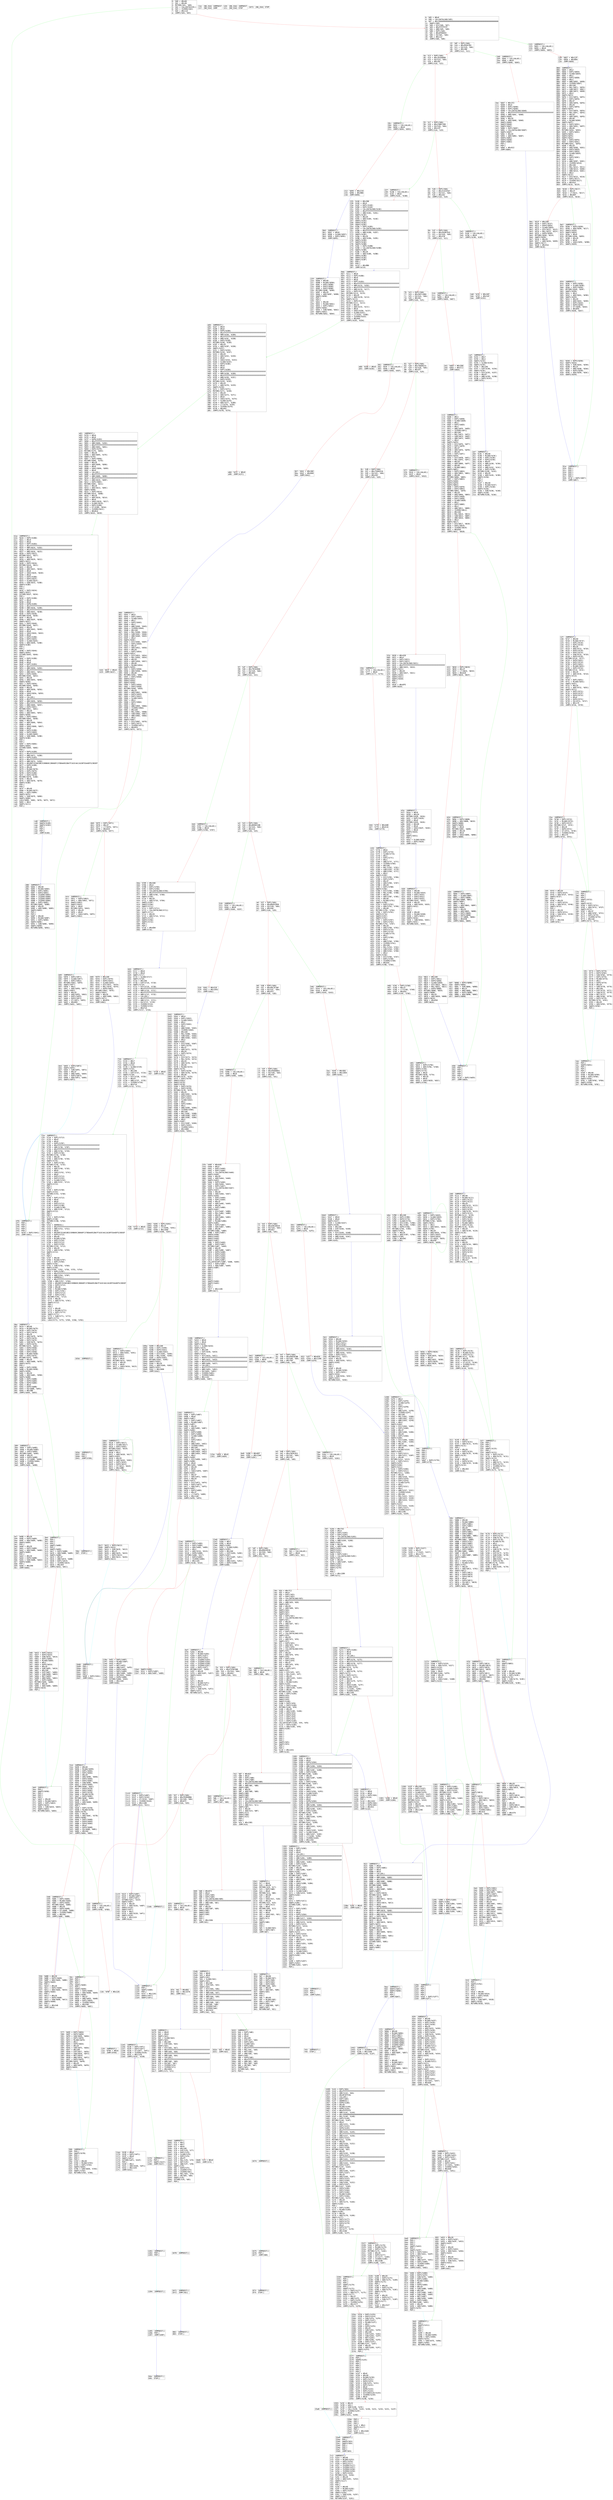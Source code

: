 digraph "graph.cfg.gv" {
	subgraph global {
		node [fontname=Courier fontsize=30.0 rank=same shape=box]
		block_0 [label="0: %00 = #0x60\l2: %01 = #0x40\l4: MSTORE(%01, %00)\l5: %02 = CALLDATASIZE()\l6: %03 = ISZERO(%02)\l7: %04 = #0x110\la: JUMPI(%04, %03)\l"]
		block_b [label="b: %05 = #0x0\ld: %06 = CALLDATALOAD(%05)\le: %07 = #0x100000000000000000000000000000000000000000000000000000000\l2c: SWAP1(%06)\l2d: %08 = DIV(%06, %07)\l2e: %09 = #0xFFFFFFFF\l33: %0A = AND(%09, %08)\l34: %0B = DUP1(%0A)\l35: %0C = #0x6FDDE03\l3a: %0D = EQ(%0C, %0A)\l3b: %0E = #0x122\l3e: JUMPI(%0E, %0D)\l"]
		block_3f [label="3f: %0F = DUP1(%0A)\l40: %10 = #0x95EA7B3\l45: %11 = EQ(%10, %0A)\l46: %12 = #0x1B8\l49: JUMPI(%12, %11)\l"]
		block_4a [label="4a: %13 = DUP1(%0A)\l4b: %14 = #0x18160DDD\l50: %15 = EQ(%14, %0A)\l51: %16 = #0x20C\l54: JUMPI(%16, %15)\l"]
		block_55 [label="55: %17 = DUP1(%0A)\l56: %18 = #0x23B872DD\l5b: %19 = EQ(%18, %0A)\l5c: %1A = #0x22F\l5f: JUMPI(%1A, %19)\l"]
		block_60 [label="60: %1B = DUP1(%0A)\l61: %1C = #0x313CE567\l66: %1D = EQ(%1C, %0A)\l67: %1E = #0x2A2\l6a: JUMPI(%1E, %1D)\l"]
		block_6b [label="6b: %1F = DUP1(%0A)\l6c: %20 = #0x5A3B7E42\l71: %21 = EQ(%20, %0A)\l72: %22 = #0x2CB\l75: JUMPI(%22, %21)\l"]
		block_76 [label="76: %23 = DUP1(%0A)\l77: %24 = #0x5AFC2AB4\l7c: %25 = EQ(%24, %0A)\l7d: %26 = #0x361\l80: JUMPI(%26, %25)\l"]
		block_81 [label="81: %27 = DUP1(%0A)\l82: %28 = #0x70A08231\l87: %29 = EQ(%28, %0A)\l88: %2A = #0x3F7\l8b: JUMPI(%2A, %29)\l"]
		block_8c [label="8c: %2B = DUP1(%0A)\l8d: %2C = #0x7284E416\l92: %2D = EQ(%2C, %0A)\l93: %2E = #0x43E\l96: JUMPI(%2E, %2D)\l"]
		block_97 [label="97: %2F = DUP1(%0A)\l98: %30 = #0x79C65068\l9d: %31 = EQ(%30, %0A)\l9e: %32 = #0x4D4\la1: JUMPI(%32, %31)\l"]
		block_a2 [label="a2: %33 = DUP1(%0A)\la3: %34 = #0x809051DB\la8: %35 = EQ(%34, %0A)\la9: %36 = #0x510\lac: JUMPI(%36, %35)\l"]
		block_ad [label="ad: %37 = DUP1(%0A)\lae: %38 = #0x8DA5CB5B\lb3: %39 = EQ(%38, %0A)\lb4: %3A = #0x5A6\lb7: JUMPI(%3A, %39)\l"]
		block_b8 [label="b8: %3B = DUP1(%0A)\lb9: %3C = #0x90C3F38F\lbe: %3D = EQ(%3C, %0A)\lbf: %3E = #0x5F5\lc2: JUMPI(%3E, %3D)\l"]
		block_c3 [label="c3: %3F = DUP1(%0A)\lc4: %40 = #0x95D89B41\lc9: %41 = EQ(%40, %0A)\lca: %42 = #0x64C\lcd: JUMPI(%42, %41)\l"]
		block_ce [label="ce: %43 = DUP1(%0A)\lcf: %44 = #0xA4E2D634\ld4: %45 = EQ(%44, %0A)\ld5: %46 = #0x6E2\ld8: JUMPI(%46, %45)\l"]
		block_d9 [label="d9: %47 = DUP1(%0A)\lda: %48 = #0xA9059CBB\ldf: %49 = EQ(%48, %0A)\le0: %4A = #0x709\le3: JUMPI(%4A, %49)\l"]
		block_e4 [label="e4: %4B = DUP1(%0A)\le5: %4C = #0xCAE9CA51\lea: %4D = EQ(%4C, %0A)\leb: %4E = #0x745\lee: JUMPI(%4E, %4D)\l"]
		block_ef [label="ef: %4F = DUP1(%0A)\lf0: %50 = #0xDD62ED3E\lf5: %51 = EQ(%50, %0A)\lf6: %52 = #0x7DC\lf9: JUMPI(%52, %51)\l"]
		block_fa [label="fa: %53 = DUP1(%0A)\lfb: %54 = #0xF2FDE38B\l100: %55 = EQ(%54, %0A)\l101: %56 = #0x842\l104: JUMPI(%56, %55)\l"]
		block_105 [label="105: %57 = DUP1(%0A)\l106: %58 = #0xF83D08BA\l10b: %59 = EQ(%58, %0A)\l10c: %5A = #0x875\l10f: JUMPI(%5A, %59)\l"]
		block_110 [label="110: JUMPDEST()\l111: %F8D = CALLVALUE()\l112: %F8E = #0x0\l115: JUMPI(%F8E, %F8D)\l"]
		block_116 [label="116: %F8F = #0x120\l"]
		block_119 [label="119: JUMPDEST()\l11a: %F90 = #0x0\l11d: JUMP(%F90)\l"]
		block_11e [label="11e: [NO_SSA] JUMPDEST\l11f: [NO_SSA] JUMP\l"]
		block_120 [label="120: [NO_SSA] JUMPDEST\l121: [NO_SSA] STOP\l"]
		block_122 [label="122: JUMPDEST()\l123: %DE5 = CALLVALUE()\l124: %DE6 = #0x0\l127: JUMPI(%DE6, %DE5)\l"]
		block_128 [label="128: %DE7 = #0x12F\l12b: %DE8 = #0x884\l12e: JUMP(%DE8)\l"]
		block_12f [label="12f: JUMPDEST()\l130: %F1F = #0x40\l132: %F20 = MLOAD(%F1F)\l133: %F21 = DUP1(%F20)\l134: %F22 = DUP1(%F20)\l135: %F23 = #0x20\l137: %F24 = ADD(%F23, %F20)\l138: %F25 = DUP3(%F20)\l139: %F26 = DUP2(%F24)\l13a: %F27 = SUB(%F24, %F20)\l13b: %F28 = DUP3(%F20)\l13c: MSTORE(%F20, %F27)\l13d: %F29 = DUP4(%E01)\l13e: %F2A = DUP2(%F24)\l13f: %F2B = DUP2(%E01)\l140: %F2C = MLOAD(%E01)\l141: %F2D = DUP2(%F24)\l142: MSTORE(%F24, %F2C)\l143: %F2E = #0x20\l145: %F2F = ADD(%F2E, %F24)\l146: SWAP2(%F24)\l147: POP()\l148: %F30 = DUP1(%E01)\l149: %F31 = MLOAD(%E01)\l14a: SWAP1(%E01)\l14b: %F32 = #0x20\l14d: %F33 = ADD(%F32, %E01)\l14e: SWAP1(%F31)\l14f: %F34 = DUP1(%F31)\l150: %F35 = DUP4(%F2F)\l151: %F36 = DUP4(%F33)\l152: %F37 = #0x0\l154: %F38 = DUP4(%F31)\l155: %F39 = EQ(%F31, %F37)\l156: %F3A = #0x17E\l159: JUMPI(%F3A, %F39)\l"]
		block_15a [label="15a: JUMPDEST()\l15b: %F3B = DUP1(%F33)\l15c: %F3C = MLOAD(%F33)\l15d: %F3D = DUP3(%F2F)\l15e: MSTORE(%F2F, %F3C)\l15f: %F3E = #0x20\l161: %F3F = DUP4(%F31)\l162: %F40 = GT(%F31, %F3E)\l163: %F41 = ISZERO(%F40)\l164: %F42 = #0x17E\l167: JUMPI(%F42, %F41)\l"]
		block_168 [label="168: %F43 = #0x20\l16a: %F44 = DUP3(%F2F)\l16b: %F45 = ADD(%F2F, %F43)\l16c: SWAP2(%F2F)\l16d: POP()\l16e: %F46 = #0x20\l170: %F47 = DUP2(%F33)\l171: %F48 = ADD(%F33, %F46)\l172: SWAP1(%F33)\l173: POP()\l174: %F49 = #0x20\l176: %F4A = DUP4(%F31)\l177: %F4B = SUB(%F31, %F49)\l178: SWAP3(%F31)\l179: POP()\l17a: %F4C = #0x15A\l17d: JUMP(%F4C)\l"]
		block_17e [label="17e: JUMPDEST()\l17f: POP()\l180: POP()\l181: POP()\l182: SWAP1(%F33)\l183: POP()\l184: SWAP1(%F2F)\l185: %F6D = DUP2(%F31)\l186: %F6E = ADD(%F31, %F2F)\l187: SWAP1(%F31)\l188: %F6F = #0x1F\l18a: %F70 = AND(%F6F, %F31)\l18b: %F71 = DUP1(%F70)\l18c: %F72 = ISZERO(%F70)\l18d: %F73 = #0x1AA\l190: JUMPI(%F73, %F72)\l"]
		block_191 [label="191: %F74 = DUP1(%F70)\l192: %F75 = DUP3(%F6E)\l193: %F76 = SUB(%F6E, %F70)\l194: %F77 = DUP1(%F76)\l195: %F78 = MLOAD(%F76)\l196: %F79 = #0x1\l198: %F7A = DUP4(%F70)\l199: %F7B = #0x20\l19b: %F7C = SUB(%F7B, %F70)\l19c: %F7D = #0x100\l19f: %F7E = EXP(%F7D, %F7C)\l1a0: %F7F = SUB(%F7E, %F79)\l1a1: %F80 = NOT(%F7F)\l1a2: %F81 = AND(%F80, %F78)\l1a3: %F82 = DUP2(%F76)\l1a4: MSTORE(%F76, %F81)\l1a5: %F83 = #0x20\l1a7: %F84 = ADD(%F83, %F76)\l1a8: SWAP2(%F6E)\l1a9: POP()\l"]
		block_1aa [label="1aa: JUMPDEST()\l1ab: POP()\l1ac: SWAP3(%E01)\l1ad: POP()\l1ae: POP()\l1af: POP()\l1b0: %F89 = #0x40\l1b2: %F8A = MLOAD(%F89)\l1b3: %F8B = DUP1(%F8A)\l1b4: SWAP2(%F6E)\l1b5: %F8C = SUB(%F6E, %F8A)\l1b6: SWAP1(%F8A)\l1b7: RETURN(%F8A, %F8C)\l"]
		block_1b8 [label="1b8: JUMPDEST()\l1b9: %DA5 = CALLVALUE()\l1ba: %DA6 = #0x0\l1bd: JUMPI(%DA6, %DA5)\l"]
		block_1be [label="1be: %DA7 = #0x1F2\l1c1: %DA8 = #0x4\l1c3: %DA9 = DUP1(%DA8)\l1c4: %DAA = DUP1(%DA8)\l1c5: %DAB = CALLDATALOAD(%DA8)\l1c6: %DAC = #0xFFFFFFFFFFFFFFFFFFFFFFFFFFFFFFFFFFFFFFFF\l1db: %DAD = AND(%DAC, %DAB)\l1dc: SWAP1(%DA8)\l1dd: %DAE = #0x20\l1df: %DAF = ADD(%DAE, %DA8)\l1e0: SWAP1(%DAD)\l1e1: SWAP2(%DA8)\l1e2: SWAP1(%DAF)\l1e3: %DB0 = DUP1(%DAF)\l1e4: %DB1 = CALLDATALOAD(%DAF)\l1e5: SWAP1(%DAF)\l1e6: %DB2 = #0x20\l1e8: %DB3 = ADD(%DB2, %DAF)\l1e9: SWAP1(%DB1)\l1ea: SWAP2(%DA8)\l1eb: SWAP1(%DB3)\l1ec: POP()\l1ed: POP()\l1ee: %DB4 = #0x922\l1f1: JUMP(%DB4)\l"]
		block_1f2 [label="1f2: JUMPDEST()\l1f3: %DD6 = #0x40\l1f5: %DD7 = MLOAD(%DD6)\l1f6: %DD8 = DUP1(%DD7)\l1f7: %DD9 = DUP3(%DD5)\l1f8: %DDA = ISZERO(%DD5)\l1f9: %DDB = ISZERO(%DDA)\l1fa: %DDC = ISZERO(%DDB)\l1fb: %DDD = ISZERO(%DDC)\l1fc: %DDE = DUP2(%DD7)\l1fd: MSTORE(%DD7, %DDD)\l1fe: %DDF = #0x20\l200: %DE0 = ADD(%DDF, %DD7)\l201: SWAP2(%DD5)\l202: POP()\l203: POP()\l204: %DE1 = #0x40\l206: %DE2 = MLOAD(%DE1)\l207: %DE3 = DUP1(%DE2)\l208: SWAP2(%DE0)\l209: %DE4 = SUB(%DE0, %DE2)\l20a: SWAP1(%DE2)\l20b: RETURN(%DE2, %DE4)\l"]
		block_20c [label="20c: JUMPDEST()\l20d: %D93 = CALLVALUE()\l20e: %D94 = #0x0\l211: JUMPI(%D94, %D93)\l"]
		block_212 [label="212: %D95 = #0x219\l215: %D96 = #0x9B0\l218: JUMP(%D96)\l"]
		block_219 [label="219: JUMPDEST()\l21a: %D9A = #0x40\l21c: %D9B = MLOAD(%D9A)\l21d: %D9C = DUP1(%D9B)\l21e: %D9D = DUP3(%D98)\l21f: %D9E = DUP2(%D9B)\l220: MSTORE(%D9B, %D98)\l221: %D9F = #0x20\l223: %DA0 = ADD(%D9F, %D9B)\l224: SWAP2(%D98)\l225: POP()\l226: POP()\l227: %DA1 = #0x40\l229: %DA2 = MLOAD(%DA1)\l22a: %DA3 = DUP1(%DA2)\l22b: SWAP2(%DA0)\l22c: %DA4 = SUB(%DA0, %DA2)\l22d: SWAP1(%DA2)\l22e: RETURN(%DA2, %DA4)\l"]
		block_22f [label="22f: JUMPDEST()\l230: %CAB = CALLVALUE()\l231: %CAC = #0x0\l234: JUMPI(%CAC, %CAB)\l"]
		block_235 [label="235: %CAD = #0x288\l238: %CAE = #0x4\l23a: %CAF = DUP1(%CAE)\l23b: %CB0 = DUP1(%CAE)\l23c: %CB1 = CALLDATALOAD(%CAE)\l23d: %CB2 = #0xFFFFFFFFFFFFFFFFFFFFFFFFFFFFFFFFFFFFFFFF\l252: %CB3 = AND(%CB2, %CB1)\l253: SWAP1(%CAE)\l254: %CB4 = #0x20\l256: %CB5 = ADD(%CB4, %CAE)\l257: SWAP1(%CB3)\l258: SWAP2(%CAE)\l259: SWAP1(%CB5)\l25a: %CB6 = DUP1(%CB5)\l25b: %CB7 = CALLDATALOAD(%CB5)\l25c: %CB8 = #0xFFFFFFFFFFFFFFFFFFFFFFFFFFFFFFFFFFFFFFFF\l271: %CB9 = AND(%CB8, %CB7)\l272: SWAP1(%CB5)\l273: %CBA = #0x20\l275: %CBB = ADD(%CBA, %CB5)\l276: SWAP1(%CB9)\l277: SWAP2(%CAE)\l278: SWAP1(%CBB)\l279: %CBC = DUP1(%CBB)\l27a: %CBD = CALLDATALOAD(%CBB)\l27b: SWAP1(%CBB)\l27c: %CBE = #0x20\l27e: %CBF = ADD(%CBE, %CBB)\l27f: SWAP1(%CBD)\l280: SWAP2(%CAE)\l281: SWAP1(%CBF)\l282: POP()\l283: POP()\l284: %CC0 = #0x9B6\l287: JUMP(%CC0)\l"]
		block_288 [label="288: JUMPDEST()\l289: %D84 = #0x40\l28b: %D85 = MLOAD(%D84)\l28c: %D86 = DUP1(%D85)\l28d: %D87 = DUP3(%D83)\l28e: %D88 = ISZERO(%D83)\l28f: %D89 = ISZERO(%D88)\l290: %D8A = ISZERO(%D89)\l291: %D8B = ISZERO(%D8A)\l292: %D8C = DUP2(%D85)\l293: MSTORE(%D85, %D8B)\l294: %D8D = #0x20\l296: %D8E = ADD(%D8D, %D85)\l297: SWAP2(%D83)\l298: POP()\l299: POP()\l29a: %D8F = #0x40\l29c: %D90 = MLOAD(%D8F)\l29d: %D91 = DUP1(%D90)\l29e: SWAP2(%D8E)\l29f: %D92 = SUB(%D8E, %D90)\l2a0: SWAP1(%D90)\l2a1: RETURN(%D90, %D92)\l"]
		block_2a2 [label="2a2: JUMPDEST()\l2a3: %C8F = CALLVALUE()\l2a4: %C90 = #0x0\l2a7: JUMPI(%C90, %C8F)\l"]
		block_2a8 [label="2a8: %C91 = #0x2AF\l2ab: %C92 = #0xCAF\l2ae: JUMP(%C92)\l"]
		block_2af [label="2af: JUMPDEST()\l2b0: %C9C = #0x40\l2b2: %C9D = MLOAD(%C9C)\l2b3: %C9E = DUP1(%C9D)\l2b4: %C9F = DUP3(%C9A)\l2b5: %CA0 = #0xFF\l2b7: %CA1 = AND(%CA0, %C9A)\l2b8: %CA2 = #0xFF\l2ba: %CA3 = AND(%CA2, %CA1)\l2bb: %CA4 = DUP2(%C9D)\l2bc: MSTORE(%C9D, %CA3)\l2bd: %CA5 = #0x20\l2bf: %CA6 = ADD(%CA5, %C9D)\l2c0: SWAP2(%C9A)\l2c1: POP()\l2c2: POP()\l2c3: %CA7 = #0x40\l2c5: %CA8 = MLOAD(%CA7)\l2c6: %CA9 = DUP1(%CA8)\l2c7: SWAP2(%CA6)\l2c8: %CAA = SUB(%CA6, %CA8)\l2c9: SWAP1(%CA8)\l2ca: RETURN(%CA8, %CAA)\l"]
		block_2cb [label="2cb: JUMPDEST()\l2cc: %AE7 = CALLVALUE()\l2cd: %AE8 = #0x0\l2d0: JUMPI(%AE8, %AE7)\l"]
		block_2d1 [label="2d1: %AE9 = #0x2D8\l2d4: %AEA = #0xCC2\l2d7: JUMP(%AEA)\l"]
		block_2d8 [label="2d8: JUMPDEST()\l2d9: %C21 = #0x40\l2db: %C22 = MLOAD(%C21)\l2dc: %C23 = DUP1(%C22)\l2dd: %C24 = DUP1(%C22)\l2de: %C25 = #0x20\l2e0: %C26 = ADD(%C25, %C22)\l2e1: %C27 = DUP3(%C22)\l2e2: %C28 = DUP2(%C26)\l2e3: %C29 = SUB(%C26, %C22)\l2e4: %C2A = DUP3(%C22)\l2e5: MSTORE(%C22, %C29)\l2e6: %C2B = DUP4(%B03)\l2e7: %C2C = DUP2(%C26)\l2e8: %C2D = DUP2(%B03)\l2e9: %C2E = MLOAD(%B03)\l2ea: %C2F = DUP2(%C26)\l2eb: MSTORE(%C26, %C2E)\l2ec: %C30 = #0x20\l2ee: %C31 = ADD(%C30, %C26)\l2ef: SWAP2(%C26)\l2f0: POP()\l2f1: %C32 = DUP1(%B03)\l2f2: %C33 = MLOAD(%B03)\l2f3: SWAP1(%B03)\l2f4: %C34 = #0x20\l2f6: %C35 = ADD(%C34, %B03)\l2f7: SWAP1(%C33)\l2f8: %C36 = DUP1(%C33)\l2f9: %C37 = DUP4(%C31)\l2fa: %C38 = DUP4(%C35)\l2fb: %C39 = #0x0\l2fd: %C3A = DUP4(%C33)\l2fe: %C3B = EQ(%C33, %C39)\l2ff: %C3C = #0x327\l302: JUMPI(%C3C, %C3B)\l"]
		block_303 [label="303: JUMPDEST()\l304: %C3D = DUP1(%C35)\l305: %C3E = MLOAD(%C35)\l306: %C3F = DUP3(%C31)\l307: MSTORE(%C31, %C3E)\l308: %C40 = #0x20\l30a: %C41 = DUP4(%C33)\l30b: %C42 = GT(%C33, %C40)\l30c: %C43 = ISZERO(%C42)\l30d: %C44 = #0x327\l310: JUMPI(%C44, %C43)\l"]
		block_311 [label="311: %C45 = #0x20\l313: %C46 = DUP3(%C31)\l314: %C47 = ADD(%C31, %C45)\l315: SWAP2(%C31)\l316: POP()\l317: %C48 = #0x20\l319: %C49 = DUP2(%C35)\l31a: %C4A = ADD(%C35, %C48)\l31b: SWAP1(%C35)\l31c: POP()\l31d: %C4B = #0x20\l31f: %C4C = DUP4(%C33)\l320: %C4D = SUB(%C33, %C4B)\l321: SWAP3(%C33)\l322: POP()\l323: %C4E = #0x303\l326: JUMP(%C4E)\l"]
		block_327 [label="327: JUMPDEST()\l328: POP()\l329: POP()\l32a: POP()\l32b: SWAP1(%C35)\l32c: POP()\l32d: SWAP1(%C31)\l32e: %C6F = DUP2(%C33)\l32f: %C70 = ADD(%C33, %C31)\l330: SWAP1(%C33)\l331: %C71 = #0x1F\l333: %C72 = AND(%C71, %C33)\l334: %C73 = DUP1(%C72)\l335: %C74 = ISZERO(%C72)\l336: %C75 = #0x353\l339: JUMPI(%C75, %C74)\l"]
		block_33a [label="33a: %C76 = DUP1(%C72)\l33b: %C77 = DUP3(%C70)\l33c: %C78 = SUB(%C70, %C72)\l33d: %C79 = DUP1(%C78)\l33e: %C7A = MLOAD(%C78)\l33f: %C7B = #0x1\l341: %C7C = DUP4(%C72)\l342: %C7D = #0x20\l344: %C7E = SUB(%C7D, %C72)\l345: %C7F = #0x100\l348: %C80 = EXP(%C7F, %C7E)\l349: %C81 = SUB(%C80, %C7B)\l34a: %C82 = NOT(%C81)\l34b: %C83 = AND(%C82, %C7A)\l34c: %C84 = DUP2(%C78)\l34d: MSTORE(%C78, %C83)\l34e: %C85 = #0x20\l350: %C86 = ADD(%C85, %C78)\l351: SWAP2(%C70)\l352: POP()\l"]
		block_353 [label="353: JUMPDEST()\l354: POP()\l355: SWAP3(%B03)\l356: POP()\l357: POP()\l358: POP()\l359: %C8B = #0x40\l35b: %C8C = MLOAD(%C8B)\l35c: %C8D = DUP1(%C8C)\l35d: SWAP2(%C70)\l35e: %C8E = SUB(%C70, %C8C)\l35f: SWAP1(%C8C)\l360: RETURN(%C8C, %C8E)\l"]
		block_361 [label="361: JUMPDEST()\l362: %93F = CALLVALUE()\l363: %940 = #0x0\l366: JUMPI(%940, %93F)\l"]
		block_367 [label="367: %941 = #0x36E\l36a: %942 = #0xD60\l36d: JUMP(%942)\l"]
		block_36e [label="36e: JUMPDEST()\l36f: %A79 = #0x40\l371: %A7A = MLOAD(%A79)\l372: %A7B = DUP1(%A7A)\l373: %A7C = DUP1(%A7A)\l374: %A7D = #0x20\l376: %A7E = ADD(%A7D, %A7A)\l377: %A7F = DUP3(%A7A)\l378: %A80 = DUP2(%A7E)\l379: %A81 = SUB(%A7E, %A7A)\l37a: %A82 = DUP3(%A7A)\l37b: MSTORE(%A7A, %A81)\l37c: %A83 = DUP4(%95B)\l37d: %A84 = DUP2(%A7E)\l37e: %A85 = DUP2(%95B)\l37f: %A86 = MLOAD(%95B)\l380: %A87 = DUP2(%A7E)\l381: MSTORE(%A7E, %A86)\l382: %A88 = #0x20\l384: %A89 = ADD(%A88, %A7E)\l385: SWAP2(%A7E)\l386: POP()\l387: %A8A = DUP1(%95B)\l388: %A8B = MLOAD(%95B)\l389: SWAP1(%95B)\l38a: %A8C = #0x20\l38c: %A8D = ADD(%A8C, %95B)\l38d: SWAP1(%A8B)\l38e: %A8E = DUP1(%A8B)\l38f: %A8F = DUP4(%A89)\l390: %A90 = DUP4(%A8D)\l391: %A91 = #0x0\l393: %A92 = DUP4(%A8B)\l394: %A93 = EQ(%A8B, %A91)\l395: %A94 = #0x3BD\l398: JUMPI(%A94, %A93)\l"]
		block_399 [label="399: JUMPDEST()\l39a: %A95 = DUP1(%A8D)\l39b: %A96 = MLOAD(%A8D)\l39c: %A97 = DUP3(%A89)\l39d: MSTORE(%A89, %A96)\l39e: %A98 = #0x20\l3a0: %A99 = DUP4(%A8B)\l3a1: %A9A = GT(%A8B, %A98)\l3a2: %A9B = ISZERO(%A9A)\l3a3: %A9C = #0x3BD\l3a6: JUMPI(%A9C, %A9B)\l"]
		block_3a7 [label="3a7: %A9D = #0x20\l3a9: %A9E = DUP3(%A89)\l3aa: %A9F = ADD(%A89, %A9D)\l3ab: SWAP2(%A89)\l3ac: POP()\l3ad: %AA0 = #0x20\l3af: %AA1 = DUP2(%A8D)\l3b0: %AA2 = ADD(%A8D, %AA0)\l3b1: SWAP1(%A8D)\l3b2: POP()\l3b3: %AA3 = #0x20\l3b5: %AA4 = DUP4(%A8B)\l3b6: %AA5 = SUB(%A8B, %AA3)\l3b7: SWAP3(%A8B)\l3b8: POP()\l3b9: %AA6 = #0x399\l3bc: JUMP(%AA6)\l"]
		block_3bd [label="3bd: JUMPDEST()\l3be: POP()\l3bf: POP()\l3c0: POP()\l3c1: SWAP1(%A8D)\l3c2: POP()\l3c3: SWAP1(%A89)\l3c4: %AC7 = DUP2(%A8B)\l3c5: %AC8 = ADD(%A8B, %A89)\l3c6: SWAP1(%A8B)\l3c7: %AC9 = #0x1F\l3c9: %ACA = AND(%AC9, %A8B)\l3ca: %ACB = DUP1(%ACA)\l3cb: %ACC = ISZERO(%ACA)\l3cc: %ACD = #0x3E9\l3cf: JUMPI(%ACD, %ACC)\l"]
		block_3d0 [label="3d0: %ACE = DUP1(%ACA)\l3d1: %ACF = DUP3(%AC8)\l3d2: %AD0 = SUB(%AC8, %ACA)\l3d3: %AD1 = DUP1(%AD0)\l3d4: %AD2 = MLOAD(%AD0)\l3d5: %AD3 = #0x1\l3d7: %AD4 = DUP4(%ACA)\l3d8: %AD5 = #0x20\l3da: %AD6 = SUB(%AD5, %ACA)\l3db: %AD7 = #0x100\l3de: %AD8 = EXP(%AD7, %AD6)\l3df: %AD9 = SUB(%AD8, %AD3)\l3e0: %ADA = NOT(%AD9)\l3e1: %ADB = AND(%ADA, %AD2)\l3e2: %ADC = DUP2(%AD0)\l3e3: MSTORE(%AD0, %ADB)\l3e4: %ADD = #0x20\l3e6: %ADE = ADD(%ADD, %AD0)\l3e7: SWAP2(%AC8)\l3e8: POP()\l"]
		block_3e9 [label="3e9: JUMPDEST()\l3ea: POP()\l3eb: SWAP3(%95B)\l3ec: POP()\l3ed: POP()\l3ee: POP()\l3ef: %AE3 = #0x40\l3f1: %AE4 = MLOAD(%AE3)\l3f2: %AE5 = DUP1(%AE4)\l3f3: SWAP2(%AC8)\l3f4: %AE6 = SUB(%AC8, %AE4)\l3f5: SWAP1(%AE4)\l3f6: RETURN(%AE4, %AE6)\l"]
		block_3f7 [label="3f7: JUMPDEST()\l3f8: %91E = CALLVALUE()\l3f9: %91F = #0x0\l3fc: JUMPI(%91F, %91E)\l"]
		block_3fd [label="3fd: %920 = #0x428\l400: %921 = #0x4\l402: %922 = DUP1(%921)\l403: %923 = DUP1(%921)\l404: %924 = CALLDATALOAD(%921)\l405: %925 = #0xFFFFFFFFFFFFFFFFFFFFFFFFFFFFFFFFFFFFFFFF\l41a: %926 = AND(%925, %924)\l41b: SWAP1(%921)\l41c: %927 = #0x20\l41e: %928 = ADD(%927, %921)\l41f: SWAP1(%926)\l420: SWAP2(%921)\l421: SWAP1(%928)\l422: POP()\l423: POP()\l424: %929 = #0xDFE\l427: JUMP(%929)\l"]
		block_428 [label="428: JUMPDEST()\l429: %934 = #0x40\l42b: %935 = MLOAD(%934)\l42c: %936 = DUP1(%935)\l42d: %937 = DUP3(%932)\l42e: %938 = DUP2(%935)\l42f: MSTORE(%935, %932)\l430: %939 = #0x20\l432: %93A = ADD(%939, %935)\l433: SWAP2(%932)\l434: POP()\l435: POP()\l436: %93B = #0x40\l438: %93C = MLOAD(%93B)\l439: %93D = DUP1(%93C)\l43a: SWAP2(%93A)\l43b: %93E = SUB(%93A, %93C)\l43c: SWAP1(%93C)\l43d: RETURN(%93C, %93E)\l"]
		block_43e [label="43e: JUMPDEST()\l43f: %776 = CALLVALUE()\l440: %777 = #0x0\l443: JUMPI(%777, %776)\l"]
		block_444 [label="444: %778 = #0x44B\l447: %779 = #0xE16\l44a: JUMP(%779)\l"]
		block_44b [label="44b: JUMPDEST()\l44c: %8B0 = #0x40\l44e: %8B1 = MLOAD(%8B0)\l44f: %8B2 = DUP1(%8B1)\l450: %8B3 = DUP1(%8B1)\l451: %8B4 = #0x20\l453: %8B5 = ADD(%8B4, %8B1)\l454: %8B6 = DUP3(%8B1)\l455: %8B7 = DUP2(%8B5)\l456: %8B8 = SUB(%8B5, %8B1)\l457: %8B9 = DUP3(%8B1)\l458: MSTORE(%8B1, %8B8)\l459: %8BA = DUP4(%792)\l45a: %8BB = DUP2(%8B5)\l45b: %8BC = DUP2(%792)\l45c: %8BD = MLOAD(%792)\l45d: %8BE = DUP2(%8B5)\l45e: MSTORE(%8B5, %8BD)\l45f: %8BF = #0x20\l461: %8C0 = ADD(%8BF, %8B5)\l462: SWAP2(%8B5)\l463: POP()\l464: %8C1 = DUP1(%792)\l465: %8C2 = MLOAD(%792)\l466: SWAP1(%792)\l467: %8C3 = #0x20\l469: %8C4 = ADD(%8C3, %792)\l46a: SWAP1(%8C2)\l46b: %8C5 = DUP1(%8C2)\l46c: %8C6 = DUP4(%8C0)\l46d: %8C7 = DUP4(%8C4)\l46e: %8C8 = #0x0\l470: %8C9 = DUP4(%8C2)\l471: %8CA = EQ(%8C2, %8C8)\l472: %8CB = #0x49A\l475: JUMPI(%8CB, %8CA)\l"]
		block_476 [label="476: JUMPDEST()\l477: %8CC = DUP1(%8C4)\l478: %8CD = MLOAD(%8C4)\l479: %8CE = DUP3(%8C0)\l47a: MSTORE(%8C0, %8CD)\l47b: %8CF = #0x20\l47d: %8D0 = DUP4(%8C2)\l47e: %8D1 = GT(%8C2, %8CF)\l47f: %8D2 = ISZERO(%8D1)\l480: %8D3 = #0x49A\l483: JUMPI(%8D3, %8D2)\l"]
		block_484 [label="484: %8D4 = #0x20\l486: %8D5 = DUP3(%8C0)\l487: %8D6 = ADD(%8C0, %8D4)\l488: SWAP2(%8C0)\l489: POP()\l48a: %8D7 = #0x20\l48c: %8D8 = DUP2(%8C4)\l48d: %8D9 = ADD(%8C4, %8D7)\l48e: SWAP1(%8C4)\l48f: POP()\l490: %8DA = #0x20\l492: %8DB = DUP4(%8C2)\l493: %8DC = SUB(%8C2, %8DA)\l494: SWAP3(%8C2)\l495: POP()\l496: %8DD = #0x476\l499: JUMP(%8DD)\l"]
		block_49a [label="49a: JUMPDEST()\l49b: POP()\l49c: POP()\l49d: POP()\l49e: SWAP1(%8C4)\l49f: POP()\l4a0: SWAP1(%8C0)\l4a1: %8FE = DUP2(%8C2)\l4a2: %8FF = ADD(%8C2, %8C0)\l4a3: SWAP1(%8C2)\l4a4: %900 = #0x1F\l4a6: %901 = AND(%900, %8C2)\l4a7: %902 = DUP1(%901)\l4a8: %903 = ISZERO(%901)\l4a9: %904 = #0x4C6\l4ac: JUMPI(%904, %903)\l"]
		block_4ad [label="4ad: %905 = DUP1(%901)\l4ae: %906 = DUP3(%8FF)\l4af: %907 = SUB(%8FF, %901)\l4b0: %908 = DUP1(%907)\l4b1: %909 = MLOAD(%907)\l4b2: %90A = #0x1\l4b4: %90B = DUP4(%901)\l4b5: %90C = #0x20\l4b7: %90D = SUB(%90C, %901)\l4b8: %90E = #0x100\l4bb: %90F = EXP(%90E, %90D)\l4bc: %910 = SUB(%90F, %90A)\l4bd: %911 = NOT(%910)\l4be: %912 = AND(%911, %909)\l4bf: %913 = DUP2(%907)\l4c0: MSTORE(%907, %912)\l4c1: %914 = #0x20\l4c3: %915 = ADD(%914, %907)\l4c4: SWAP2(%8FF)\l4c5: POP()\l"]
		block_4c6 [label="4c6: JUMPDEST()\l4c7: POP()\l4c8: SWAP3(%792)\l4c9: POP()\l4ca: POP()\l4cb: POP()\l4cc: %91A = #0x40\l4ce: %91B = MLOAD(%91A)\l4cf: %91C = DUP1(%91B)\l4d0: SWAP2(%8FF)\l4d1: %91D = SUB(%8FF, %91B)\l4d2: SWAP1(%91B)\l4d3: RETURN(%91B, %91D)\l"]
		block_4d4 [label="4d4: JUMPDEST()\l4d5: %707 = CALLVALUE()\l4d6: %708 = #0x0\l4d9: JUMPI(%708, %707)\l"]
		block_4da [label="4da: %709 = #0x50E\l4dd: %70A = #0x4\l4df: %70B = DUP1(%70A)\l4e0: %70C = DUP1(%70A)\l4e1: %70D = CALLDATALOAD(%70A)\l4e2: %70E = #0xFFFFFFFFFFFFFFFFFFFFFFFFFFFFFFFFFFFFFFFF\l4f7: %70F = AND(%70E, %70D)\l4f8: SWAP1(%70A)\l4f9: %710 = #0x20\l4fb: %711 = ADD(%710, %70A)\l4fc: SWAP1(%70F)\l4fd: SWAP2(%70A)\l4fe: SWAP1(%711)\l4ff: %712 = DUP1(%711)\l500: %713 = CALLDATALOAD(%711)\l501: SWAP1(%711)\l502: %714 = #0x20\l504: %715 = ADD(%714, %711)\l505: SWAP1(%713)\l506: SWAP2(%70A)\l507: SWAP1(%715)\l508: POP()\l509: POP()\l50a: %716 = #0xEB4\l50d: JUMP(%716)\l"]
		block_50e [label="50e: JUMPDEST()\l50f: STOP()\l"]
		block_510 [label="510: JUMPDEST()\l511: %55F = CALLVALUE()\l512: %560 = #0x0\l515: JUMPI(%560, %55F)\l"]
		block_516 [label="516: %561 = #0x51D\l519: %562 = #0x1042\l51c: JUMP(%562)\l"]
		block_51d [label="51d: JUMPDEST()\l51e: %699 = #0x40\l520: %69A = MLOAD(%699)\l521: %69B = DUP1(%69A)\l522: %69C = DUP1(%69A)\l523: %69D = #0x20\l525: %69E = ADD(%69D, %69A)\l526: %69F = DUP3(%69A)\l527: %6A0 = DUP2(%69E)\l528: %6A1 = SUB(%69E, %69A)\l529: %6A2 = DUP3(%69A)\l52a: MSTORE(%69A, %6A1)\l52b: %6A3 = DUP4(%57B)\l52c: %6A4 = DUP2(%69E)\l52d: %6A5 = DUP2(%57B)\l52e: %6A6 = MLOAD(%57B)\l52f: %6A7 = DUP2(%69E)\l530: MSTORE(%69E, %6A6)\l531: %6A8 = #0x20\l533: %6A9 = ADD(%6A8, %69E)\l534: SWAP2(%69E)\l535: POP()\l536: %6AA = DUP1(%57B)\l537: %6AB = MLOAD(%57B)\l538: SWAP1(%57B)\l539: %6AC = #0x20\l53b: %6AD = ADD(%6AC, %57B)\l53c: SWAP1(%6AB)\l53d: %6AE = DUP1(%6AB)\l53e: %6AF = DUP4(%6A9)\l53f: %6B0 = DUP4(%6AD)\l540: %6B1 = #0x0\l542: %6B2 = DUP4(%6AB)\l543: %6B3 = EQ(%6AB, %6B1)\l544: %6B4 = #0x56C\l547: JUMPI(%6B4, %6B3)\l"]
		block_548 [label="548: JUMPDEST()\l549: %6B5 = DUP1(%6AD)\l54a: %6B6 = MLOAD(%6AD)\l54b: %6B7 = DUP3(%6A9)\l54c: MSTORE(%6A9, %6B6)\l54d: %6B8 = #0x20\l54f: %6B9 = DUP4(%6AB)\l550: %6BA = GT(%6AB, %6B8)\l551: %6BB = ISZERO(%6BA)\l552: %6BC = #0x56C\l555: JUMPI(%6BC, %6BB)\l"]
		block_556 [label="556: %6BD = #0x20\l558: %6BE = DUP3(%6A9)\l559: %6BF = ADD(%6A9, %6BD)\l55a: SWAP2(%6A9)\l55b: POP()\l55c: %6C0 = #0x20\l55e: %6C1 = DUP2(%6AD)\l55f: %6C2 = ADD(%6AD, %6C0)\l560: SWAP1(%6AD)\l561: POP()\l562: %6C3 = #0x20\l564: %6C4 = DUP4(%6AB)\l565: %6C5 = SUB(%6AB, %6C3)\l566: SWAP3(%6AB)\l567: POP()\l568: %6C6 = #0x548\l56b: JUMP(%6C6)\l"]
		block_56c [label="56c: JUMPDEST()\l56d: POP()\l56e: POP()\l56f: POP()\l570: SWAP1(%6AD)\l571: POP()\l572: SWAP1(%6A9)\l573: %6E7 = DUP2(%6AB)\l574: %6E8 = ADD(%6AB, %6A9)\l575: SWAP1(%6AB)\l576: %6E9 = #0x1F\l578: %6EA = AND(%6E9, %6AB)\l579: %6EB = DUP1(%6EA)\l57a: %6EC = ISZERO(%6EA)\l57b: %6ED = #0x598\l57e: JUMPI(%6ED, %6EC)\l"]
		block_57f [label="57f: %6EE = DUP1(%6EA)\l580: %6EF = DUP3(%6E8)\l581: %6F0 = SUB(%6E8, %6EA)\l582: %6F1 = DUP1(%6F0)\l583: %6F2 = MLOAD(%6F0)\l584: %6F3 = #0x1\l586: %6F4 = DUP4(%6EA)\l587: %6F5 = #0x20\l589: %6F6 = SUB(%6F5, %6EA)\l58a: %6F7 = #0x100\l58d: %6F8 = EXP(%6F7, %6F6)\l58e: %6F9 = SUB(%6F8, %6F3)\l58f: %6FA = NOT(%6F9)\l590: %6FB = AND(%6FA, %6F2)\l591: %6FC = DUP2(%6F0)\l592: MSTORE(%6F0, %6FB)\l593: %6FD = #0x20\l595: %6FE = ADD(%6FD, %6F0)\l596: SWAP2(%6E8)\l597: POP()\l"]
		block_598 [label="598: JUMPDEST()\l599: POP()\l59a: SWAP3(%57B)\l59b: POP()\l59c: POP()\l59d: POP()\l59e: %703 = #0x40\l5a0: %704 = MLOAD(%703)\l5a1: %705 = DUP1(%704)\l5a2: SWAP2(%6E8)\l5a3: %706 = SUB(%6E8, %704)\l5a4: SWAP1(%704)\l5a5: RETURN(%704, %706)\l"]
		block_5a6 [label="5a6: JUMPDEST()\l5a7: %543 = CALLVALUE()\l5a8: %544 = #0x0\l5ab: JUMPI(%544, %543)\l"]
		block_5ac [label="5ac: %545 = #0x5B3\l5af: %546 = #0x10E0\l5b2: JUMP(%546)\l"]
		block_5b3 [label="5b3: JUMPDEST()\l5b4: %550 = #0x40\l5b6: %551 = MLOAD(%550)\l5b7: %552 = DUP1(%551)\l5b8: %553 = DUP3(%54E)\l5b9: %554 = #0xFFFFFFFFFFFFFFFFFFFFFFFFFFFFFFFFFFFFFFFF\l5ce: %555 = AND(%554, %54E)\l5cf: %556 = #0xFFFFFFFFFFFFFFFFFFFFFFFFFFFFFFFFFFFFFFFF\l5e4: %557 = AND(%556, %555)\l5e5: %558 = DUP2(%551)\l5e6: MSTORE(%551, %557)\l5e7: %559 = #0x20\l5e9: %55A = ADD(%559, %551)\l5ea: SWAP2(%54E)\l5eb: POP()\l5ec: POP()\l5ed: %55B = #0x40\l5ef: %55C = MLOAD(%55B)\l5f0: %55D = DUP1(%55C)\l5f1: SWAP2(%55A)\l5f2: %55E = SUB(%55A, %55C)\l5f3: SWAP1(%55C)\l5f4: RETURN(%55C, %55E)\l"]
		block_5f5 [label="5f5: JUMPDEST()\l5f6: %49D = CALLVALUE()\l5f7: %49E = #0x0\l5fa: JUMPI(%49E, %49D)\l"]
		block_5fb [label="5fb: %49F = #0x64A\l5fe: %4A0 = #0x4\l600: %4A1 = DUP1(%4A0)\l601: %4A2 = DUP1(%4A0)\l602: %4A3 = CALLDATALOAD(%4A0)\l603: SWAP1(%4A0)\l604: %4A4 = #0x20\l606: %4A5 = ADD(%4A4, %4A0)\l607: SWAP1(%4A3)\l608: %4A6 = DUP3(%4A0)\l609: %4A7 = ADD(%4A0, %4A3)\l60a: %4A8 = DUP1(%4A7)\l60b: %4A9 = CALLDATALOAD(%4A7)\l60c: SWAP1(%4A7)\l60d: %4AA = #0x20\l60f: %4AB = ADD(%4AA, %4A7)\l610: SWAP1(%4A9)\l611: %4AC = DUP1(%4A9)\l612: %4AD = DUP1(%4A9)\l613: %4AE = #0x1F\l615: %4AF = ADD(%4AE, %4A9)\l616: %4B0 = #0x20\l618: %4B1 = DUP1(%4B0)\l619: SWAP2(%4AF)\l61a: %4B2 = DIV(%4AF, %4B0)\l61b: %4B3 = MUL(%4B2, %4B0)\l61c: %4B4 = #0x20\l61e: %4B5 = ADD(%4B4, %4B3)\l61f: %4B6 = #0x40\l621: %4B7 = MLOAD(%4B6)\l622: SWAP1(%4B5)\l623: %4B8 = DUP2(%4B7)\l624: %4B9 = ADD(%4B7, %4B5)\l625: %4BA = #0x40\l627: MSTORE(%4BA, %4B9)\l628: %4BB = DUP1(%4B7)\l629: SWAP4(%4AB)\l62a: SWAP3(%4A9)\l62b: SWAP2(%4A9)\l62c: SWAP1(%4B7)\l62d: %4BC = DUP2(%4A9)\l62e: %4BD = DUP2(%4B7)\l62f: MSTORE(%4B7, %4A9)\l630: %4BE = #0x20\l632: %4BF = ADD(%4BE, %4B7)\l633: %4C0 = DUP4(%4AB)\l634: %4C1 = DUP4(%4A9)\l635: %4C2 = DUP1(%4A9)\l636: %4C3 = DUP3(%4AB)\l637: %4C4 = DUP5(%4BF)\l638: CALLDATACOPY(%4BF, %4AB, %4A9)\l639: %4C5 = DUP3(%4BF)\l63a: %4C6 = ADD(%4BF, %4A9)\l63b: SWAP2(%4BF)\l63c: POP()\l63d: POP()\l63e: POP()\l63f: POP()\l640: POP()\l641: POP()\l642: SWAP2(%4A0)\l643: SWAP1(%4A5)\l644: POP()\l645: POP()\l646: %4C7 = #0x1106\l649: JUMP(%4C7)\l"]
		block_64a [label="64a: JUMPDEST()\l64b: STOP()\l"]
		block_64c [label="64c: JUMPDEST()\l64d: %2F5 = CALLVALUE()\l64e: %2F6 = #0x0\l651: JUMPI(%2F6, %2F5)\l"]
		block_652 [label="652: %2F7 = #0x659\l655: %2F8 = #0x1208\l658: JUMP(%2F8)\l"]
		block_659 [label="659: JUMPDEST()\l65a: %42F = #0x40\l65c: %430 = MLOAD(%42F)\l65d: %431 = DUP1(%430)\l65e: %432 = DUP1(%430)\l65f: %433 = #0x20\l661: %434 = ADD(%433, %430)\l662: %435 = DUP3(%430)\l663: %436 = DUP2(%434)\l664: %437 = SUB(%434, %430)\l665: %438 = DUP3(%430)\l666: MSTORE(%430, %437)\l667: %439 = DUP4(%311)\l668: %43A = DUP2(%434)\l669: %43B = DUP2(%311)\l66a: %43C = MLOAD(%311)\l66b: %43D = DUP2(%434)\l66c: MSTORE(%434, %43C)\l66d: %43E = #0x20\l66f: %43F = ADD(%43E, %434)\l670: SWAP2(%434)\l671: POP()\l672: %440 = DUP1(%311)\l673: %441 = MLOAD(%311)\l674: SWAP1(%311)\l675: %442 = #0x20\l677: %443 = ADD(%442, %311)\l678: SWAP1(%441)\l679: %444 = DUP1(%441)\l67a: %445 = DUP4(%43F)\l67b: %446 = DUP4(%443)\l67c: %447 = #0x0\l67e: %448 = DUP4(%441)\l67f: %449 = EQ(%441, %447)\l680: %44A = #0x6A8\l683: JUMPI(%44A, %449)\l"]
		block_684 [label="684: JUMPDEST()\l685: %44B = DUP1(%443)\l686: %44C = MLOAD(%443)\l687: %44D = DUP3(%43F)\l688: MSTORE(%43F, %44C)\l689: %44E = #0x20\l68b: %44F = DUP4(%441)\l68c: %450 = GT(%441, %44E)\l68d: %451 = ISZERO(%450)\l68e: %452 = #0x6A8\l691: JUMPI(%452, %451)\l"]
		block_692 [label="692: %453 = #0x20\l694: %454 = DUP3(%43F)\l695: %455 = ADD(%43F, %453)\l696: SWAP2(%43F)\l697: POP()\l698: %456 = #0x20\l69a: %457 = DUP2(%443)\l69b: %458 = ADD(%443, %456)\l69c: SWAP1(%443)\l69d: POP()\l69e: %459 = #0x20\l6a0: %45A = DUP4(%441)\l6a1: %45B = SUB(%441, %459)\l6a2: SWAP3(%441)\l6a3: POP()\l6a4: %45C = #0x684\l6a7: JUMP(%45C)\l"]
		block_6a8 [label="6a8: JUMPDEST()\l6a9: POP()\l6aa: POP()\l6ab: POP()\l6ac: SWAP1(%443)\l6ad: POP()\l6ae: SWAP1(%43F)\l6af: %47D = DUP2(%441)\l6b0: %47E = ADD(%441, %43F)\l6b1: SWAP1(%441)\l6b2: %47F = #0x1F\l6b4: %480 = AND(%47F, %441)\l6b5: %481 = DUP1(%480)\l6b6: %482 = ISZERO(%480)\l6b7: %483 = #0x6D4\l6ba: JUMPI(%483, %482)\l"]
		block_6bb [label="6bb: %484 = DUP1(%480)\l6bc: %485 = DUP3(%47E)\l6bd: %486 = SUB(%47E, %480)\l6be: %487 = DUP1(%486)\l6bf: %488 = MLOAD(%486)\l6c0: %489 = #0x1\l6c2: %48A = DUP4(%480)\l6c3: %48B = #0x20\l6c5: %48C = SUB(%48B, %480)\l6c6: %48D = #0x100\l6c9: %48E = EXP(%48D, %48C)\l6ca: %48F = SUB(%48E, %489)\l6cb: %490 = NOT(%48F)\l6cc: %491 = AND(%490, %488)\l6cd: %492 = DUP2(%486)\l6ce: MSTORE(%486, %491)\l6cf: %493 = #0x20\l6d1: %494 = ADD(%493, %486)\l6d2: SWAP2(%47E)\l6d3: POP()\l"]
		block_6d4 [label="6d4: JUMPDEST()\l6d5: POP()\l6d6: SWAP3(%311)\l6d7: POP()\l6d8: POP()\l6d9: POP()\l6da: %499 = #0x40\l6dc: %49A = MLOAD(%499)\l6dd: %49B = DUP1(%49A)\l6de: SWAP2(%47E)\l6df: %49C = SUB(%47E, %49A)\l6e0: SWAP1(%49A)\l6e1: RETURN(%49A, %49C)\l"]
		block_6e2 [label="6e2: JUMPDEST()\l6e3: %2D9 = CALLVALUE()\l6e4: %2DA = #0x0\l6e7: JUMPI(%2DA, %2D9)\l"]
		block_6e8 [label="6e8: %2DB = #0x6EF\l6eb: %2DC = #0x12A6\l6ee: JUMP(%2DC)\l"]
		block_6ef [label="6ef: JUMPDEST()\l6f0: %2E6 = #0x40\l6f2: %2E7 = MLOAD(%2E6)\l6f3: %2E8 = DUP1(%2E7)\l6f4: %2E9 = DUP3(%2E4)\l6f5: %2EA = ISZERO(%2E4)\l6f6: %2EB = ISZERO(%2EA)\l6f7: %2EC = ISZERO(%2EB)\l6f8: %2ED = ISZERO(%2EC)\l6f9: %2EE = DUP2(%2E7)\l6fa: MSTORE(%2E7, %2ED)\l6fb: %2EF = #0x20\l6fd: %2F0 = ADD(%2EF, %2E7)\l6fe: SWAP2(%2E4)\l6ff: POP()\l700: POP()\l701: %2F1 = #0x40\l703: %2F2 = MLOAD(%2F1)\l704: %2F3 = DUP1(%2F2)\l705: SWAP2(%2F0)\l706: %2F4 = SUB(%2F0, %2F2)\l707: SWAP1(%2F2)\l708: RETURN(%2F2, %2F4)\l"]
		block_709 [label="709: JUMPDEST()\l70a: %262 = CALLVALUE()\l70b: %263 = #0x0\l70e: JUMPI(%263, %262)\l"]
		block_70f [label="70f: %264 = #0x743\l712: %265 = #0x4\l714: %266 = DUP1(%265)\l715: %267 = DUP1(%265)\l716: %268 = CALLDATALOAD(%265)\l717: %269 = #0xFFFFFFFFFFFFFFFFFFFFFFFFFFFFFFFFFFFFFFFF\l72c: %26A = AND(%269, %268)\l72d: SWAP1(%265)\l72e: %26B = #0x20\l730: %26C = ADD(%26B, %265)\l731: SWAP1(%26A)\l732: SWAP2(%265)\l733: SWAP1(%26C)\l734: %26D = DUP1(%26C)\l735: %26E = CALLDATALOAD(%26C)\l736: SWAP1(%26C)\l737: %26F = #0x20\l739: %270 = ADD(%26F, %26C)\l73a: SWAP1(%26E)\l73b: SWAP2(%265)\l73c: SWAP1(%270)\l73d: POP()\l73e: POP()\l73f: %271 = #0x12B9\l742: JUMP(%271)\l"]
		block_743 [label="743: JUMPDEST()\l744: STOP()\l"]
		block_745 [label="745: JUMPDEST()\l746: %E2 = CALLVALUE()\l747: %E3 = #0x0\l74a: JUMPI(%E3, %E2)\l"]
		block_74b [label="74b: %E4 = #0x7C2\l74e: %E5 = #0x4\l750: %E6 = DUP1(%E5)\l751: %E7 = DUP1(%E5)\l752: %E8 = CALLDATALOAD(%E5)\l753: %E9 = #0xFFFFFFFFFFFFFFFFFFFFFFFFFFFFFFFFFFFFFFFF\l768: %EA = AND(%E9, %E8)\l769: SWAP1(%E5)\l76a: %EB = #0x20\l76c: %EC = ADD(%EB, %E5)\l76d: SWAP1(%EA)\l76e: SWAP2(%E5)\l76f: SWAP1(%EC)\l770: %ED = DUP1(%EC)\l771: %EE = CALLDATALOAD(%EC)\l772: SWAP1(%EC)\l773: %EF = #0x20\l775: %F0 = ADD(%EF, %EC)\l776: SWAP1(%EE)\l777: SWAP2(%E5)\l778: SWAP1(%F0)\l779: %F1 = DUP1(%F0)\l77a: %F2 = CALLDATALOAD(%F0)\l77b: SWAP1(%F0)\l77c: %F3 = #0x20\l77e: %F4 = ADD(%F3, %F0)\l77f: SWAP1(%F2)\l780: %F5 = DUP3(%E5)\l781: %F6 = ADD(%E5, %F2)\l782: %F7 = DUP1(%F6)\l783: %F8 = CALLDATALOAD(%F6)\l784: SWAP1(%F6)\l785: %F9 = #0x20\l787: %FA = ADD(%F9, %F6)\l788: SWAP1(%F8)\l789: %FB = DUP1(%F8)\l78a: %FC = DUP1(%F8)\l78b: %FD = #0x1F\l78d: %FE = ADD(%FD, %F8)\l78e: %FF = #0x20\l790: %100 = DUP1(%FF)\l791: SWAP2(%FE)\l792: %101 = DIV(%FE, %FF)\l793: %102 = MUL(%101, %FF)\l794: %103 = #0x20\l796: %104 = ADD(%103, %102)\l797: %105 = #0x40\l799: %106 = MLOAD(%105)\l79a: SWAP1(%104)\l79b: %107 = DUP2(%106)\l79c: %108 = ADD(%106, %104)\l79d: %109 = #0x40\l79f: MSTORE(%109, %108)\l7a0: %10A = DUP1(%106)\l7a1: SWAP4(%FA)\l7a2: SWAP3(%F8)\l7a3: SWAP2(%F8)\l7a4: SWAP1(%106)\l7a5: %10B = DUP2(%F8)\l7a6: %10C = DUP2(%106)\l7a7: MSTORE(%106, %F8)\l7a8: %10D = #0x20\l7aa: %10E = ADD(%10D, %106)\l7ab: %10F = DUP4(%FA)\l7ac: %110 = DUP4(%F8)\l7ad: %111 = DUP1(%F8)\l7ae: %112 = DUP3(%FA)\l7af: %113 = DUP5(%10E)\l7b0: CALLDATACOPY(%10E, %FA, %F8)\l7b1: %114 = DUP3(%10E)\l7b2: %115 = ADD(%10E, %F8)\l7b3: SWAP2(%10E)\l7b4: POP()\l7b5: POP()\l7b6: POP()\l7b7: POP()\l7b8: POP()\l7b9: POP()\l7ba: SWAP2(%E5)\l7bb: SWAP1(%F4)\l7bc: POP()\l7bd: POP()\l7be: %116 = #0x1431\l7c1: JUMP(%116)\l"]
		block_7c2 [label="7c2: JUMPDEST()\l7c3: %253 = #0x40\l7c5: %254 = MLOAD(%253)\l7c6: %255 = DUP1(%254)\l7c7: %256 = DUP3(%117)\l7c8: %257 = ISZERO(%117)\l7c9: %258 = ISZERO(%257)\l7ca: %259 = ISZERO(%258)\l7cb: %25A = ISZERO(%259)\l7cc: %25B = DUP2(%254)\l7cd: MSTORE(%254, %25A)\l7ce: %25C = #0x20\l7d0: %25D = ADD(%25C, %254)\l7d1: SWAP2(%117)\l7d2: POP()\l7d3: POP()\l7d4: %25E = #0x40\l7d6: %25F = MLOAD(%25E)\l7d7: %260 = DUP1(%25F)\l7d8: SWAP2(%25D)\l7d9: %261 = SUB(%25D, %25F)\l7da: SWAP1(%25F)\l7db: RETURN(%25F, %261)\l"]
		block_7dc [label="7dc: JUMPDEST()\l7dd: %B5 = CALLVALUE()\l7de: %B6 = #0x0\l7e1: JUMPI(%B6, %B5)\l"]
		block_7e2 [label="7e2: %B7 = #0x82C\l7e5: %B8 = #0x4\l7e7: %B9 = DUP1(%B8)\l7e8: %BA = DUP1(%B8)\l7e9: %BB = CALLDATALOAD(%B8)\l7ea: %BC = #0xFFFFFFFFFFFFFFFFFFFFFFFFFFFFFFFFFFFFFFFF\l7ff: %BD = AND(%BC, %BB)\l800: SWAP1(%B8)\l801: %BE = #0x20\l803: %BF = ADD(%BE, %B8)\l804: SWAP1(%BD)\l805: SWAP2(%B8)\l806: SWAP1(%BF)\l807: %C0 = DUP1(%BF)\l808: %C1 = CALLDATALOAD(%BF)\l809: %C2 = #0xFFFFFFFFFFFFFFFFFFFFFFFFFFFFFFFFFFFFFFFF\l81e: %C3 = AND(%C2, %C1)\l81f: SWAP1(%BF)\l820: %C4 = #0x20\l822: %C5 = ADD(%C4, %BF)\l823: SWAP1(%C3)\l824: SWAP2(%B8)\l825: SWAP1(%C5)\l826: POP()\l827: POP()\l828: %C6 = #0x15B1\l82b: JUMP(%C6)\l"]
		block_82c [label="82c: JUMPDEST()\l82d: %D7 = #0x40\l82f: %D8 = MLOAD(%D7)\l830: %D9 = DUP1(%D8)\l831: %DA = DUP3(%D5)\l832: %DB = DUP2(%D8)\l833: MSTORE(%D8, %D5)\l834: %DC = #0x20\l836: %DD = ADD(%DC, %D8)\l837: SWAP2(%D5)\l838: POP()\l839: POP()\l83a: %DE = #0x40\l83c: %DF = MLOAD(%DE)\l83d: %E0 = DUP1(%DF)\l83e: SWAP2(%DD)\l83f: %E1 = SUB(%DD, %DF)\l840: SWAP1(%DF)\l841: RETURN(%DF, %E1)\l"]
		block_842 [label="842: JUMPDEST()\l843: %86 = CALLVALUE()\l844: %87 = #0x0\l847: JUMPI(%87, %86)\l"]
		block_848 [label="848: %88 = #0x873\l84b: %89 = #0x4\l84d: %8A = DUP1(%89)\l84e: %8B = DUP1(%89)\l84f: %8C = CALLDATALOAD(%89)\l850: %8D = #0xFFFFFFFFFFFFFFFFFFFFFFFFFFFFFFFFFFFFFFFF\l865: %8E = AND(%8D, %8C)\l866: SWAP1(%89)\l867: %8F = #0x20\l869: %90 = ADD(%8F, %89)\l86a: SWAP1(%8E)\l86b: SWAP2(%89)\l86c: SWAP1(%90)\l86d: POP()\l86e: POP()\l86f: %91 = #0x15D6\l872: JUMP(%91)\l"]
		block_873 [label="873: JUMPDEST()\l874: STOP()\l"]
		block_875 [label="875: JUMPDEST()\l876: %5F = CALLVALUE()\l877: %60 = #0x0\l87a: JUMPI(%60, %5F)\l"]
		block_87b [label="87b: %61 = #0x882\l87e: %62 = #0x1678\l881: JUMP(%62)\l"]
		block_882 [label="882: JUMPDEST()\l883: STOP()\l"]
		block_884 [label="884: JUMPDEST()\l885: %DE9 = #0x2\l887: %DEA = DUP1(%DE9)\l888: %DEB = SLOAD(%DE9)\l889: %DEC = #0x1\l88b: %DED = DUP2(%DEB)\l88c: %DEE = #0x1\l88e: %DEF = AND(%DEE, %DEB)\l88f: %DF0 = ISZERO(%DEF)\l890: %DF1 = #0x100\l893: %DF2 = MUL(%DF1, %DF0)\l894: %DF3 = SUB(%DF2, %DEC)\l895: %DF4 = AND(%DF3, %DEB)\l896: %DF5 = #0x2\l898: SWAP1(%DF4)\l899: %DF6 = DIV(%DF4, %DF5)\l89a: %DF7 = DUP1(%DF6)\l89b: %DF8 = #0x1F\l89d: %DF9 = ADD(%DF8, %DF6)\l89e: %DFA = #0x20\l8a0: %DFB = DUP1(%DFA)\l8a1: SWAP2(%DF9)\l8a2: %DFC = DIV(%DF9, %DFA)\l8a3: %DFD = MUL(%DFC, %DFA)\l8a4: %DFE = #0x20\l8a6: %DFF = ADD(%DFE, %DFD)\l8a7: %E00 = #0x40\l8a9: %E01 = MLOAD(%E00)\l8aa: SWAP1(%DFF)\l8ab: %E02 = DUP2(%E01)\l8ac: %E03 = ADD(%E01, %DFF)\l8ad: %E04 = #0x40\l8af: MSTORE(%E04, %E03)\l8b0: %E05 = DUP1(%E01)\l8b1: SWAP3(%DE9)\l8b2: SWAP2(%DF6)\l8b3: SWAP1(%E01)\l8b4: %E06 = DUP2(%DF6)\l8b5: %E07 = DUP2(%E01)\l8b6: MSTORE(%E01, %DF6)\l8b7: %E08 = #0x20\l8b9: %E09 = ADD(%E08, %E01)\l8ba: %E0A = DUP3(%DE9)\l8bb: %E0B = DUP1(%DE9)\l8bc: %E0C = SLOAD(%DE9)\l8bd: %E0D = #0x1\l8bf: %E0E = DUP2(%E0C)\l8c0: %E0F = #0x1\l8c2: %E10 = AND(%E0F, %E0C)\l8c3: %E11 = ISZERO(%E10)\l8c4: %E12 = #0x100\l8c7: %E13 = MUL(%E12, %E11)\l8c8: %E14 = SUB(%E13, %E0D)\l8c9: %E15 = AND(%E14, %E0C)\l8ca: %E16 = #0x2\l8cc: SWAP1(%E15)\l8cd: %E17 = DIV(%E15, %E16)\l8ce: %E18 = DUP1(%E17)\l8cf: %E19 = ISZERO(%E17)\l8d0: %E1A = #0x91A\l8d3: JUMPI(%E1A, %E19)\l"]
		block_8d4 [label="8d4: %E1B = DUP1(%E17)\l8d5: %E1C = #0x1F\l8d7: %E1D = LT(%E1C, %E17)\l8d8: %E1E = #0x8EF\l8db: JUMPI(%E1E, %E1D)\l"]
		block_8dc [label="8dc: %E1F = #0x100\l8df: %E20 = DUP1(%E1F)\l8e0: %E21 = DUP4(%DE9)\l8e1: %E22 = SLOAD(%DE9)\l8e2: %E23 = DIV(%E22, %E1F)\l8e3: %E24 = MUL(%E23, %E1F)\l8e4: %E25 = DUP4(%E09)\l8e5: MSTORE(%E09, %E24)\l8e6: SWAP2(%E09)\l8e7: %E26 = #0x20\l8e9: %E27 = ADD(%E26, %E09)\l8ea: SWAP2(%E17)\l8eb: %E28 = #0x91A\l8ee: JUMP(%E28)\l"]
		block_8ef [label="8ef: JUMPDEST()\l8f0: %E98 = DUP3(%E09)\l8f1: %E99 = ADD(%E09, %E17)\l8f2: SWAP2(%E09)\l8f3: SWAP1(%DE9)\l8f4: %E9A = #0x0\l8f6: MSTORE(%E9A, %DE9)\l8f7: %E9B = #0x20\l8f9: %E9C = #0x0\l8fb: %E9D = SHA3(%E9C, %E9B)\l8fc: SWAP1(%E09)\l"]
		block_8fd [label="8fd: JUMPDEST()\l8fe: %E9E = DUP2(%E9D)\l8ff: %E9F = SLOAD(%E9D)\l900: %EA0 = DUP2(%E09)\l901: MSTORE(%E09, %E9F)\l902: SWAP1(%E9D)\l903: %EA1 = #0x1\l905: %EA2 = ADD(%EA1, %E9D)\l906: SWAP1(%E09)\l907: %EA3 = #0x20\l909: %EA4 = ADD(%EA3, %E09)\l90a: %EA5 = DUP1(%EA4)\l90b: %EA6 = DUP4(%E99)\l90c: %EA7 = GT(%E99, %EA4)\l90d: %EA8 = #0x8FD\l910: JUMPI(%EA8, %EA7)\l"]
		block_911 [label="911: %EA9 = DUP3(%E99)\l912: SWAP1(%EA4)\l913: %EAA = SUB(%EA4, %E99)\l914: %EAB = #0x1F\l916: %EAC = AND(%EAB, %EAA)\l917: %EAD = DUP3(%E99)\l918: %EAE = ADD(%E99, %EAC)\l919: SWAP2(%E99)\l"]
		block_91a [label="91a: JUMPDEST()\l91b: POP()\l91c: POP()\l91d: POP()\l91e: POP()\l91f: POP()\l920: %F1E = DUP2(%DE7)\l921: JUMP(%DE7)\l"]
		block_922 [label="922: JUMPDEST()\l923: %DB5 = #0x0\l925: %DB6 = DUP2(%DB1)\l926: %DB7 = #0xA\l928: %DB8 = #0x0\l92a: %DB9 = CALLER()\l92b: %DBA = #0xFFFFFFFFFFFFFFFFFFFFFFFFFFFFFFFFFFFFFFFF\l940: %DBB = AND(%DBA, %DB9)\l941: %DBC = #0xFFFFFFFFFFFFFFFFFFFFFFFFFFFFFFFFFFFFFFFF\l956: %DBD = AND(%DBC, %DBB)\l957: %DBE = DUP2(%DB8)\l958: MSTORE(%DB8, %DBD)\l959: %DBF = #0x20\l95b: %DC0 = ADD(%DBF, %DB8)\l95c: SWAP1(%DB7)\l95d: %DC1 = DUP2(%DC0)\l95e: MSTORE(%DC0, %DB7)\l95f: %DC2 = #0x20\l961: %DC3 = ADD(%DC2, %DC0)\l962: %DC4 = #0x0\l964: %DC5 = SHA3(%DC4, %DC3)\l965: %DC6 = #0x0\l967: %DC7 = DUP6(%DAD)\l968: %DC8 = #0xFFFFFFFFFFFFFFFFFFFFFFFFFFFFFFFFFFFFFFFF\l97d: %DC9 = AND(%DC8, %DAD)\l97e: %DCA = #0xFFFFFFFFFFFFFFFFFFFFFFFFFFFFFFFFFFFFFFFF\l993: %DCB = AND(%DCA, %DC9)\l994: %DCC = DUP2(%DC6)\l995: MSTORE(%DC6, %DCB)\l996: %DCD = #0x20\l998: %DCE = ADD(%DCD, %DC6)\l999: SWAP1(%DC5)\l99a: %DCF = DUP2(%DCE)\l99b: MSTORE(%DCE, %DC5)\l99c: %DD0 = #0x20\l99e: %DD1 = ADD(%DD0, %DCE)\l99f: %DD2 = #0x0\l9a1: %DD3 = SHA3(%DD2, %DD1)\l9a2: %DD4 = DUP2(%DB1)\l9a3: SWAP1(%DD3)\l9a4: SSTORE(%DD3, %DB1)\l9a5: POP()\l9a6: %DD5 = #0x1\l9a8: SWAP1(%DB5)\l9a9: POP()\l"]
		block_9aa [label="9aa: JUMPDEST()\l9ab: SWAP3(%DA7)\l9ac: SWAP2(%DAD)\l9ad: POP()\l9ae: POP()\l9af: JUMP(%DA7)\l"]
		block_9b0 [label="9b0: JUMPDEST()\l9b1: %D97 = #0x8\l9b3: %D98 = SLOAD(%D97)\l9b4: %D99 = DUP2(%D95)\l9b5: JUMP(%D95)\l"]
		block_9b6 [label="9b6: JUMPDEST()\l9b7: %CC1 = #0x0\l9b9: %CC2 = DUP2(%CBD)\l9ba: %CC3 = #0x9\l9bc: %CC4 = #0x0\l9be: %CC5 = DUP7(%CB3)\l9bf: %CC6 = #0xFFFFFFFFFFFFFFFFFFFFFFFFFFFFFFFFFFFFFFFF\l9d4: %CC7 = AND(%CC6, %CB3)\l9d5: %CC8 = #0xFFFFFFFFFFFFFFFFFFFFFFFFFFFFFFFFFFFFFFFF\l9ea: %CC9 = AND(%CC8, %CC7)\l9eb: %CCA = DUP2(%CC4)\l9ec: MSTORE(%CC4, %CC9)\l9ed: %CCB = #0x20\l9ef: %CCC = ADD(%CCB, %CC4)\l9f0: SWAP1(%CC3)\l9f1: %CCD = DUP2(%CCC)\l9f2: MSTORE(%CCC, %CC3)\l9f3: %CCE = #0x20\l9f5: %CCF = ADD(%CCE, %CCC)\l9f6: %CD0 = #0x0\l9f8: %CD1 = SHA3(%CD0, %CCF)\l9f9: %CD2 = SLOAD(%CD1)\l9fa: %CD3 = LT(%CD2, %CBD)\l9fb: %CD4 = ISZERO(%CD3)\l9fc: %CD5 = #0xA04\l9ff: JUMPI(%CD5, %CD4)\l"]
		block_a00 [label="a00: %CD6 = #0x0\la03: JUMP(%CD6)\l"]
		block_a04 [label="a04: JUMPDEST()\la05: %CD7 = #0x9\la07: %CD8 = #0x0\la09: %CD9 = DUP5(%CB9)\la0a: %CDA = #0xFFFFFFFFFFFFFFFFFFFFFFFFFFFFFFFFFFFFFFFF\la1f: %CDB = AND(%CDA, %CB9)\la20: %CDC = #0xFFFFFFFFFFFFFFFFFFFFFFFFFFFFFFFFFFFFFFFF\la35: %CDD = AND(%CDC, %CDB)\la36: %CDE = DUP2(%CD8)\la37: MSTORE(%CD8, %CDD)\la38: %CDF = #0x20\la3a: %CE0 = ADD(%CDF, %CD8)\la3b: SWAP1(%CD7)\la3c: %CE1 = DUP2(%CE0)\la3d: MSTORE(%CE0, %CD7)\la3e: %CE2 = #0x20\la40: %CE3 = ADD(%CE2, %CE0)\la41: %CE4 = #0x0\la43: %CE5 = SHA3(%CE4, %CE3)\la44: %CE6 = SLOAD(%CE5)\la45: %CE7 = DUP3(%CBD)\la46: %CE8 = #0x9\la48: %CE9 = #0x0\la4a: %CEA = DUP7(%CB9)\la4b: %CEB = #0xFFFFFFFFFFFFFFFFFFFFFFFFFFFFFFFFFFFFFFFF\la60: %CEC = AND(%CEB, %CB9)\la61: %CED = #0xFFFFFFFFFFFFFFFFFFFFFFFFFFFFFFFFFFFFFFFF\la76: %CEE = AND(%CED, %CEC)\la77: %CEF = DUP2(%CE9)\la78: MSTORE(%CE9, %CEE)\la79: %CF0 = #0x20\la7b: %CF1 = ADD(%CF0, %CE9)\la7c: SWAP1(%CE8)\la7d: %CF2 = DUP2(%CF1)\la7e: MSTORE(%CF1, %CE8)\la7f: %CF3 = #0x20\la81: %CF4 = ADD(%CF3, %CF1)\la82: %CF5 = #0x0\la84: %CF6 = SHA3(%CF5, %CF4)\la85: %CF7 = SLOAD(%CF6)\la86: %CF8 = ADD(%CF7, %CBD)\la87: %CF9 = LT(%CF8, %CE6)\la88: %CFA = ISZERO(%CF9)\la89: %CFB = #0xA91\la8c: JUMPI(%CFB, %CFA)\l"]
		block_a8d [label="a8d: %CFC = #0x0\la90: JUMP(%CFC)\l"]
		block_a91 [label="a91: JUMPDEST()\la92: %CFD = #0xA\la94: %CFE = #0x0\la96: %CFF = DUP6(%CB3)\la97: %D00 = #0xFFFFFFFFFFFFFFFFFFFFFFFFFFFFFFFFFFFFFFFF\laac: %D01 = AND(%D00, %CB3)\laad: %D02 = #0xFFFFFFFFFFFFFFFFFFFFFFFFFFFFFFFFFFFFFFFF\lac2: %D03 = AND(%D02, %D01)\lac3: %D04 = DUP2(%CFE)\lac4: MSTORE(%CFE, %D03)\lac5: %D05 = #0x20\lac7: %D06 = ADD(%D05, %CFE)\lac8: SWAP1(%CFD)\lac9: %D07 = DUP2(%D06)\laca: MSTORE(%D06, %CFD)\lacb: %D08 = #0x20\lacd: %D09 = ADD(%D08, %D06)\lace: %D0A = #0x0\lad0: %D0B = SHA3(%D0A, %D09)\lad1: %D0C = #0x0\lad3: %D0D = CALLER()\lad4: %D0E = #0xFFFFFFFFFFFFFFFFFFFFFFFFFFFFFFFFFFFFFFFF\lae9: %D0F = AND(%D0E, %D0D)\laea: %D10 = #0xFFFFFFFFFFFFFFFFFFFFFFFFFFFFFFFFFFFFFFFF\laff: %D11 = AND(%D10, %D0F)\lb00: %D12 = DUP2(%D0C)\lb01: MSTORE(%D0C, %D11)\lb02: %D13 = #0x20\lb04: %D14 = ADD(%D13, %D0C)\lb05: SWAP1(%D0B)\lb06: %D15 = DUP2(%D14)\lb07: MSTORE(%D14, %D0B)\lb08: %D16 = #0x20\lb0a: %D17 = ADD(%D16, %D14)\lb0b: %D18 = #0x0\lb0d: %D19 = SHA3(%D18, %D17)\lb0e: %D1A = SLOAD(%D19)\lb0f: %D1B = DUP3(%CBD)\lb10: %D1C = GT(%CBD, %D1A)\lb11: %D1D = ISZERO(%D1C)\lb12: %D1E = #0xB1A\lb15: JUMPI(%D1E, %D1D)\l"]
		block_b16 [label="b16: %D1F = #0x0\lb19: JUMP(%D1F)\l"]
		block_b1a [label="b1a: JUMPDEST()\lb1b: %D20 = DUP2(%CBD)\lb1c: %D21 = #0x9\lb1e: %D22 = #0x0\lb20: %D23 = DUP7(%CB3)\lb21: %D24 = #0xFFFFFFFFFFFFFFFFFFFFFFFFFFFFFFFFFFFFFFFF\lb36: %D25 = AND(%D24, %CB3)\lb37: %D26 = #0xFFFFFFFFFFFFFFFFFFFFFFFFFFFFFFFFFFFFFFFF\lb4c: %D27 = AND(%D26, %D25)\lb4d: %D28 = DUP2(%D22)\lb4e: MSTORE(%D22, %D27)\lb4f: %D29 = #0x20\lb51: %D2A = ADD(%D29, %D22)\lb52: SWAP1(%D21)\lb53: %D2B = DUP2(%D2A)\lb54: MSTORE(%D2A, %D21)\lb55: %D2C = #0x20\lb57: %D2D = ADD(%D2C, %D2A)\lb58: %D2E = #0x0\lb5a: %D2F = SHA3(%D2E, %D2D)\lb5b: %D30 = #0x0\lb5d: %D31 = DUP3(%CBD)\lb5e: %D32 = DUP3(%D2F)\lb5f: %D33 = SLOAD(%D2F)\lb60: %D34 = SUB(%D33, %CBD)\lb61: SWAP3(%CBD)\lb62: POP()\lb63: POP()\lb64: %D35 = DUP2(%D34)\lb65: SWAP1(%D2F)\lb66: SSTORE(%D2F, %D34)\lb67: POP()\lb68: %D36 = DUP2(%CBD)\lb69: %D37 = #0x9\lb6b: %D38 = #0x0\lb6d: %D39 = DUP6(%CB9)\lb6e: %D3A = #0xFFFFFFFFFFFFFFFFFFFFFFFFFFFFFFFFFFFFFFFF\lb83: %D3B = AND(%D3A, %CB9)\lb84: %D3C = #0xFFFFFFFFFFFFFFFFFFFFFFFFFFFFFFFFFFFFFFFF\lb99: %D3D = AND(%D3C, %D3B)\lb9a: %D3E = DUP2(%D38)\lb9b: MSTORE(%D38, %D3D)\lb9c: %D3F = #0x20\lb9e: %D40 = ADD(%D3F, %D38)\lb9f: SWAP1(%D37)\lba0: %D41 = DUP2(%D40)\lba1: MSTORE(%D40, %D37)\lba2: %D42 = #0x20\lba4: %D43 = ADD(%D42, %D40)\lba5: %D44 = #0x0\lba7: %D45 = SHA3(%D44, %D43)\lba8: %D46 = #0x0\lbaa: %D47 = DUP3(%CBD)\lbab: %D48 = DUP3(%D45)\lbac: %D49 = SLOAD(%D45)\lbad: %D4A = ADD(%D49, %CBD)\lbae: SWAP3(%CBD)\lbaf: POP()\lbb0: POP()\lbb1: %D4B = DUP2(%D4A)\lbb2: SWAP1(%D45)\lbb3: SSTORE(%D45, %D4A)\lbb4: POP()\lbb5: %D4C = DUP2(%CBD)\lbb6: %D4D = #0xA\lbb8: %D4E = #0x0\lbba: %D4F = DUP7(%CB3)\lbbb: %D50 = #0xFFFFFFFFFFFFFFFFFFFFFFFFFFFFFFFFFFFFFFFF\lbd0: %D51 = AND(%D50, %CB3)\lbd1: %D52 = #0xFFFFFFFFFFFFFFFFFFFFFFFFFFFFFFFFFFFFFFFF\lbe6: %D53 = AND(%D52, %D51)\lbe7: %D54 = DUP2(%D4E)\lbe8: MSTORE(%D4E, %D53)\lbe9: %D55 = #0x20\lbeb: %D56 = ADD(%D55, %D4E)\lbec: SWAP1(%D4D)\lbed: %D57 = DUP2(%D56)\lbee: MSTORE(%D56, %D4D)\lbef: %D58 = #0x20\lbf1: %D59 = ADD(%D58, %D56)\lbf2: %D5A = #0x0\lbf4: %D5B = SHA3(%D5A, %D59)\lbf5: %D5C = #0x0\lbf7: %D5D = CALLER()\lbf8: %D5E = #0xFFFFFFFFFFFFFFFFFFFFFFFFFFFFFFFFFFFFFFFF\lc0d: %D5F = AND(%D5E, %D5D)\lc0e: %D60 = #0xFFFFFFFFFFFFFFFFFFFFFFFFFFFFFFFFFFFFFFFF\lc23: %D61 = AND(%D60, %D5F)\lc24: %D62 = DUP2(%D5C)\lc25: MSTORE(%D5C, %D61)\lc26: %D63 = #0x20\lc28: %D64 = ADD(%D63, %D5C)\lc29: SWAP1(%D5B)\lc2a: %D65 = DUP2(%D64)\lc2b: MSTORE(%D64, %D5B)\lc2c: %D66 = #0x20\lc2e: %D67 = ADD(%D66, %D64)\lc2f: %D68 = #0x0\lc31: %D69 = SHA3(%D68, %D67)\lc32: %D6A = #0x0\lc34: %D6B = DUP3(%CBD)\lc35: %D6C = DUP3(%D69)\lc36: %D6D = SLOAD(%D69)\lc37: %D6E = SUB(%D6D, %CBD)\lc38: SWAP3(%CBD)\lc39: POP()\lc3a: POP()\lc3b: %D6F = DUP2(%D6E)\lc3c: SWAP1(%D69)\lc3d: SSTORE(%D69, %D6E)\lc3e: POP()\lc3f: %D70 = DUP3(%CB9)\lc40: %D71 = #0xFFFFFFFFFFFFFFFFFFFFFFFFFFFFFFFFFFFFFFFF\lc55: %D72 = AND(%D71, %CB9)\lc56: %D73 = DUP5(%CB3)\lc57: %D74 = #0xFFFFFFFFFFFFFFFFFFFFFFFFFFFFFFFFFFFFFFFF\lc6c: %D75 = AND(%D74, %CB3)\lc6d: %D76 = #0xDDF252AD1BE2C89B69C2B068FC378DAA952BA7F163C4A11628F55A4DF523B3EF\lc8e: %D77 = DUP5(%CBD)\lc8f: %D78 = #0x40\lc91: %D79 = MLOAD(%D78)\lc92: %D7A = DUP1(%D79)\lc93: %D7B = DUP3(%CBD)\lc94: %D7C = DUP2(%D79)\lc95: MSTORE(%D79, %CBD)\lc96: %D7D = #0x20\lc98: %D7E = ADD(%D7D, %D79)\lc99: SWAP2(%CBD)\lc9a: POP()\lc9b: POP()\lc9c: %D7F = #0x40\lc9e: %D80 = MLOAD(%D7F)\lc9f: %D81 = DUP1(%D80)\lca0: SWAP2(%D7E)\lca1: %D82 = SUB(%D7E, %D80)\lca2: SWAP1(%D80)\lca3: LOG3(%D80, %D82, %D76, %D75, %D72)\lca4: %D83 = #0x1\lca6: SWAP1(%CC1)\lca7: POP()\l"]
		block_ca8 [label="ca8: JUMPDEST()\lca9: SWAP4(%CAD)\lcaa: SWAP3(%CB3)\lcab: POP()\lcac: POP()\lcad: POP()\lcae: JUMP(%CAD)\l"]
		block_caf [label="caf: JUMPDEST()\lcb0: %C93 = #0x7\lcb2: %C94 = #0x1\lcb4: SWAP1(%C93)\lcb5: %C95 = SLOAD(%C93)\lcb6: SWAP1(%C94)\lcb7: %C96 = #0x100\lcba: %C97 = EXP(%C96, %C94)\lcbb: SWAP1(%C95)\lcbc: %C98 = DIV(%C95, %C97)\lcbd: %C99 = #0xFF\lcbf: %C9A = AND(%C99, %C98)\lcc0: %C9B = DUP2(%C91)\lcc1: JUMP(%C91)\l"]
		block_cc2 [label="cc2: JUMPDEST()\lcc3: %AEB = #0x1\lcc5: %AEC = DUP1(%AEB)\lcc6: %AED = SLOAD(%AEB)\lcc7: %AEE = #0x1\lcc9: %AEF = DUP2(%AED)\lcca: %AF0 = #0x1\lccc: %AF1 = AND(%AF0, %AED)\lccd: %AF2 = ISZERO(%AF1)\lcce: %AF3 = #0x100\lcd1: %AF4 = MUL(%AF3, %AF2)\lcd2: %AF5 = SUB(%AF4, %AEE)\lcd3: %AF6 = AND(%AF5, %AED)\lcd4: %AF7 = #0x2\lcd6: SWAP1(%AF6)\lcd7: %AF8 = DIV(%AF6, %AF7)\lcd8: %AF9 = DUP1(%AF8)\lcd9: %AFA = #0x1F\lcdb: %AFB = ADD(%AFA, %AF8)\lcdc: %AFC = #0x20\lcde: %AFD = DUP1(%AFC)\lcdf: SWAP2(%AFB)\lce0: %AFE = DIV(%AFB, %AFC)\lce1: %AFF = MUL(%AFE, %AFC)\lce2: %B00 = #0x20\lce4: %B01 = ADD(%B00, %AFF)\lce5: %B02 = #0x40\lce7: %B03 = MLOAD(%B02)\lce8: SWAP1(%B01)\lce9: %B04 = DUP2(%B03)\lcea: %B05 = ADD(%B03, %B01)\lceb: %B06 = #0x40\lced: MSTORE(%B06, %B05)\lcee: %B07 = DUP1(%B03)\lcef: SWAP3(%AEB)\lcf0: SWAP2(%AF8)\lcf1: SWAP1(%B03)\lcf2: %B08 = DUP2(%AF8)\lcf3: %B09 = DUP2(%B03)\lcf4: MSTORE(%B03, %AF8)\lcf5: %B0A = #0x20\lcf7: %B0B = ADD(%B0A, %B03)\lcf8: %B0C = DUP3(%AEB)\lcf9: %B0D = DUP1(%AEB)\lcfa: %B0E = SLOAD(%AEB)\lcfb: %B0F = #0x1\lcfd: %B10 = DUP2(%B0E)\lcfe: %B11 = #0x1\ld00: %B12 = AND(%B11, %B0E)\ld01: %B13 = ISZERO(%B12)\ld02: %B14 = #0x100\ld05: %B15 = MUL(%B14, %B13)\ld06: %B16 = SUB(%B15, %B0F)\ld07: %B17 = AND(%B16, %B0E)\ld08: %B18 = #0x2\ld0a: SWAP1(%B17)\ld0b: %B19 = DIV(%B17, %B18)\ld0c: %B1A = DUP1(%B19)\ld0d: %B1B = ISZERO(%B19)\ld0e: %B1C = #0xD58\ld11: JUMPI(%B1C, %B1B)\l"]
		block_d12 [label="d12: %B1D = DUP1(%B19)\ld13: %B1E = #0x1F\ld15: %B1F = LT(%B1E, %B19)\ld16: %B20 = #0xD2D\ld19: JUMPI(%B20, %B1F)\l"]
		block_d1a [label="d1a: %B21 = #0x100\ld1d: %B22 = DUP1(%B21)\ld1e: %B23 = DUP4(%AEB)\ld1f: %B24 = SLOAD(%AEB)\ld20: %B25 = DIV(%B24, %B21)\ld21: %B26 = MUL(%B25, %B21)\ld22: %B27 = DUP4(%B0B)\ld23: MSTORE(%B0B, %B26)\ld24: SWAP2(%B0B)\ld25: %B28 = #0x20\ld27: %B29 = ADD(%B28, %B0B)\ld28: SWAP2(%B19)\ld29: %B2A = #0xD58\ld2c: JUMP(%B2A)\l"]
		block_d2d [label="d2d: JUMPDEST()\ld2e: %B9A = DUP3(%B0B)\ld2f: %B9B = ADD(%B0B, %B19)\ld30: SWAP2(%B0B)\ld31: SWAP1(%AEB)\ld32: %B9C = #0x0\ld34: MSTORE(%B9C, %AEB)\ld35: %B9D = #0x20\ld37: %B9E = #0x0\ld39: %B9F = SHA3(%B9E, %B9D)\ld3a: SWAP1(%B0B)\l"]
		block_d3b [label="d3b: JUMPDEST()\ld3c: %BA0 = DUP2(%B9F)\ld3d: %BA1 = SLOAD(%B9F)\ld3e: %BA2 = DUP2(%B0B)\ld3f: MSTORE(%B0B, %BA1)\ld40: SWAP1(%B9F)\ld41: %BA3 = #0x1\ld43: %BA4 = ADD(%BA3, %B9F)\ld44: SWAP1(%B0B)\ld45: %BA5 = #0x20\ld47: %BA6 = ADD(%BA5, %B0B)\ld48: %BA7 = DUP1(%BA6)\ld49: %BA8 = DUP4(%B9B)\ld4a: %BA9 = GT(%B9B, %BA6)\ld4b: %BAA = #0xD3B\ld4e: JUMPI(%BAA, %BA9)\l"]
		block_d4f [label="d4f: %BAB = DUP3(%B9B)\ld50: SWAP1(%BA6)\ld51: %BAC = SUB(%BA6, %B9B)\ld52: %BAD = #0x1F\ld54: %BAE = AND(%BAD, %BAC)\ld55: %BAF = DUP3(%B9B)\ld56: %BB0 = ADD(%B9B, %BAE)\ld57: SWAP2(%B9B)\l"]
		block_d58 [label="d58: JUMPDEST()\ld59: POP()\ld5a: POP()\ld5b: POP()\ld5c: POP()\ld5d: POP()\ld5e: %C20 = DUP2(%AE9)\ld5f: JUMP(%AE9)\l"]
		block_d60 [label="d60: JUMPDEST()\ld61: %943 = #0x5\ld63: %944 = DUP1(%943)\ld64: %945 = SLOAD(%943)\ld65: %946 = #0x1\ld67: %947 = DUP2(%945)\ld68: %948 = #0x1\ld6a: %949 = AND(%948, %945)\ld6b: %94A = ISZERO(%949)\ld6c: %94B = #0x100\ld6f: %94C = MUL(%94B, %94A)\ld70: %94D = SUB(%94C, %946)\ld71: %94E = AND(%94D, %945)\ld72: %94F = #0x2\ld74: SWAP1(%94E)\ld75: %950 = DIV(%94E, %94F)\ld76: %951 = DUP1(%950)\ld77: %952 = #0x1F\ld79: %953 = ADD(%952, %950)\ld7a: %954 = #0x20\ld7c: %955 = DUP1(%954)\ld7d: SWAP2(%953)\ld7e: %956 = DIV(%953, %954)\ld7f: %957 = MUL(%956, %954)\ld80: %958 = #0x20\ld82: %959 = ADD(%958, %957)\ld83: %95A = #0x40\ld85: %95B = MLOAD(%95A)\ld86: SWAP1(%959)\ld87: %95C = DUP2(%95B)\ld88: %95D = ADD(%95B, %959)\ld89: %95E = #0x40\ld8b: MSTORE(%95E, %95D)\ld8c: %95F = DUP1(%95B)\ld8d: SWAP3(%943)\ld8e: SWAP2(%950)\ld8f: SWAP1(%95B)\ld90: %960 = DUP2(%950)\ld91: %961 = DUP2(%95B)\ld92: MSTORE(%95B, %950)\ld93: %962 = #0x20\ld95: %963 = ADD(%962, %95B)\ld96: %964 = DUP3(%943)\ld97: %965 = DUP1(%943)\ld98: %966 = SLOAD(%943)\ld99: %967 = #0x1\ld9b: %968 = DUP2(%966)\ld9c: %969 = #0x1\ld9e: %96A = AND(%969, %966)\ld9f: %96B = ISZERO(%96A)\lda0: %96C = #0x100\lda3: %96D = MUL(%96C, %96B)\lda4: %96E = SUB(%96D, %967)\lda5: %96F = AND(%96E, %966)\lda6: %970 = #0x2\lda8: SWAP1(%96F)\lda9: %971 = DIV(%96F, %970)\ldaa: %972 = DUP1(%971)\ldab: %973 = ISZERO(%971)\ldac: %974 = #0xDF6\ldaf: JUMPI(%974, %973)\l"]
		block_db0 [label="db0: %975 = DUP1(%971)\ldb1: %976 = #0x1F\ldb3: %977 = LT(%976, %971)\ldb4: %978 = #0xDCB\ldb7: JUMPI(%978, %977)\l"]
		block_db8 [label="db8: %979 = #0x100\ldbb: %97A = DUP1(%979)\ldbc: %97B = DUP4(%943)\ldbd: %97C = SLOAD(%943)\ldbe: %97D = DIV(%97C, %979)\ldbf: %97E = MUL(%97D, %979)\ldc0: %97F = DUP4(%963)\ldc1: MSTORE(%963, %97E)\ldc2: SWAP2(%963)\ldc3: %980 = #0x20\ldc5: %981 = ADD(%980, %963)\ldc6: SWAP2(%971)\ldc7: %982 = #0xDF6\ldca: JUMP(%982)\l"]
		block_dcb [label="dcb: JUMPDEST()\ldcc: %9F2 = DUP3(%963)\ldcd: %9F3 = ADD(%963, %971)\ldce: SWAP2(%963)\ldcf: SWAP1(%943)\ldd0: %9F4 = #0x0\ldd2: MSTORE(%9F4, %943)\ldd3: %9F5 = #0x20\ldd5: %9F6 = #0x0\ldd7: %9F7 = SHA3(%9F6, %9F5)\ldd8: SWAP1(%963)\l"]
		block_dd9 [label="dd9: JUMPDEST()\ldda: %9F8 = DUP2(%9F7)\lddb: %9F9 = SLOAD(%9F7)\lddc: %9FA = DUP2(%963)\lddd: MSTORE(%963, %9F9)\ldde: SWAP1(%9F7)\lddf: %9FB = #0x1\lde1: %9FC = ADD(%9FB, %9F7)\lde2: SWAP1(%963)\lde3: %9FD = #0x20\lde5: %9FE = ADD(%9FD, %963)\lde6: %9FF = DUP1(%9FE)\lde7: %A00 = DUP4(%9F3)\lde8: %A01 = GT(%9F3, %9FE)\lde9: %A02 = #0xDD9\ldec: JUMPI(%A02, %A01)\l"]
		block_ded [label="ded: %A03 = DUP3(%9F3)\ldee: SWAP1(%9FE)\ldef: %A04 = SUB(%9FE, %9F3)\ldf0: %A05 = #0x1F\ldf2: %A06 = AND(%A05, %A04)\ldf3: %A07 = DUP3(%9F3)\ldf4: %A08 = ADD(%9F3, %A06)\ldf5: SWAP2(%9F3)\l"]
		block_df6 [label="df6: JUMPDEST()\ldf7: POP()\ldf8: POP()\ldf9: POP()\ldfa: POP()\ldfb: POP()\ldfc: %A78 = DUP2(%941)\ldfd: JUMP(%941)\l"]
		block_dfe [label="dfe: JUMPDEST()\ldff: %92A = #0x9\le01: %92B = #0x20\le03: MSTORE(%92B, %92A)\le04: %92C = DUP1(%926)\le05: %92D = #0x0\le07: MSTORE(%92D, %926)\le08: %92E = #0x40\le0a: %92F = #0x0\le0c: %930 = SHA3(%92F, %92E)\le0d: %931 = #0x0\le0f: SWAP2(%926)\le10: POP()\le11: SWAP1(%931)\le12: POP()\le13: %932 = SLOAD(%930)\le14: %933 = DUP2(%920)\le15: JUMP(%920)\l"]
		block_e16 [label="e16: JUMPDEST()\le17: %77A = #0x6\le19: %77B = DUP1(%77A)\le1a: %77C = SLOAD(%77A)\le1b: %77D = #0x1\le1d: %77E = DUP2(%77C)\le1e: %77F = #0x1\le20: %780 = AND(%77F, %77C)\le21: %781 = ISZERO(%780)\le22: %782 = #0x100\le25: %783 = MUL(%782, %781)\le26: %784 = SUB(%783, %77D)\le27: %785 = AND(%784, %77C)\le28: %786 = #0x2\le2a: SWAP1(%785)\le2b: %787 = DIV(%785, %786)\le2c: %788 = DUP1(%787)\le2d: %789 = #0x1F\le2f: %78A = ADD(%789, %787)\le30: %78B = #0x20\le32: %78C = DUP1(%78B)\le33: SWAP2(%78A)\le34: %78D = DIV(%78A, %78B)\le35: %78E = MUL(%78D, %78B)\le36: %78F = #0x20\le38: %790 = ADD(%78F, %78E)\le39: %791 = #0x40\le3b: %792 = MLOAD(%791)\le3c: SWAP1(%790)\le3d: %793 = DUP2(%792)\le3e: %794 = ADD(%792, %790)\le3f: %795 = #0x40\le41: MSTORE(%795, %794)\le42: %796 = DUP1(%792)\le43: SWAP3(%77A)\le44: SWAP2(%787)\le45: SWAP1(%792)\le46: %797 = DUP2(%787)\le47: %798 = DUP2(%792)\le48: MSTORE(%792, %787)\le49: %799 = #0x20\le4b: %79A = ADD(%799, %792)\le4c: %79B = DUP3(%77A)\le4d: %79C = DUP1(%77A)\le4e: %79D = SLOAD(%77A)\le4f: %79E = #0x1\le51: %79F = DUP2(%79D)\le52: %7A0 = #0x1\le54: %7A1 = AND(%7A0, %79D)\le55: %7A2 = ISZERO(%7A1)\le56: %7A3 = #0x100\le59: %7A4 = MUL(%7A3, %7A2)\le5a: %7A5 = SUB(%7A4, %79E)\le5b: %7A6 = AND(%7A5, %79D)\le5c: %7A7 = #0x2\le5e: SWAP1(%7A6)\le5f: %7A8 = DIV(%7A6, %7A7)\le60: %7A9 = DUP1(%7A8)\le61: %7AA = ISZERO(%7A8)\le62: %7AB = #0xEAC\le65: JUMPI(%7AB, %7AA)\l"]
		block_e66 [label="e66: %7AC = DUP1(%7A8)\le67: %7AD = #0x1F\le69: %7AE = LT(%7AD, %7A8)\le6a: %7AF = #0xE81\le6d: JUMPI(%7AF, %7AE)\l"]
		block_e6e [label="e6e: %7B0 = #0x100\le71: %7B1 = DUP1(%7B0)\le72: %7B2 = DUP4(%77A)\le73: %7B3 = SLOAD(%77A)\le74: %7B4 = DIV(%7B3, %7B0)\le75: %7B5 = MUL(%7B4, %7B0)\le76: %7B6 = DUP4(%79A)\le77: MSTORE(%79A, %7B5)\le78: SWAP2(%79A)\le79: %7B7 = #0x20\le7b: %7B8 = ADD(%7B7, %79A)\le7c: SWAP2(%7A8)\le7d: %7B9 = #0xEAC\le80: JUMP(%7B9)\l"]
		block_e81 [label="e81: JUMPDEST()\le82: %829 = DUP3(%79A)\le83: %82A = ADD(%79A, %7A8)\le84: SWAP2(%79A)\le85: SWAP1(%77A)\le86: %82B = #0x0\le88: MSTORE(%82B, %77A)\le89: %82C = #0x20\le8b: %82D = #0x0\le8d: %82E = SHA3(%82D, %82C)\le8e: SWAP1(%79A)\l"]
		block_e8f [label="e8f: JUMPDEST()\le90: %82F = DUP2(%82E)\le91: %830 = SLOAD(%82E)\le92: %831 = DUP2(%79A)\le93: MSTORE(%79A, %830)\le94: SWAP1(%82E)\le95: %832 = #0x1\le97: %833 = ADD(%832, %82E)\le98: SWAP1(%79A)\le99: %834 = #0x20\le9b: %835 = ADD(%834, %79A)\le9c: %836 = DUP1(%835)\le9d: %837 = DUP4(%82A)\le9e: %838 = GT(%82A, %835)\le9f: %839 = #0xE8F\lea2: JUMPI(%839, %838)\l"]
		block_ea3 [label="ea3: %83A = DUP3(%82A)\lea4: SWAP1(%835)\lea5: %83B = SUB(%835, %82A)\lea6: %83C = #0x1F\lea8: %83D = AND(%83C, %83B)\lea9: %83E = DUP3(%82A)\leaa: %83F = ADD(%82A, %83D)\leab: SWAP2(%82A)\l"]
		block_eac [label="eac: JUMPDEST()\lead: POP()\leae: POP()\leaf: POP()\leb0: POP()\leb1: POP()\leb2: %8AF = DUP2(%778)\leb3: JUMP(%778)\l"]
		block_eb4 [label="eb4: JUMPDEST()\leb5: %717 = #0x0\leb7: %718 = #0x0\leb9: SWAP1(%717)\leba: %719 = SLOAD(%717)\lebb: SWAP1(%718)\lebc: %71A = #0x100\lebf: %71B = EXP(%71A, %718)\lec0: SWAP1(%719)\lec1: %71C = DIV(%719, %71B)\lec2: %71D = #0xFFFFFFFFFFFFFFFFFFFFFFFFFFFFFFFFFFFFFFFF\led7: %71E = AND(%71D, %71C)\led8: %71F = #0xFFFFFFFFFFFFFFFFFFFFFFFFFFFFFFFFFFFFFFFF\leed: %720 = AND(%71F, %71E)\leee: %721 = CALLER()\leef: %722 = #0xFFFFFFFFFFFFFFFFFFFFFFFFFFFFFFFFFFFFFFFF\lf04: %723 = AND(%722, %721)\lf05: %724 = EQ(%723, %720)\lf06: %725 = ISZERO(%724)\lf07: %726 = ISZERO(%725)\lf08: %727 = #0xF10\lf0b: JUMPI(%727, %726)\l"]
		block_f0c [label="f0c: %728 = #0x0\lf0f: JUMP(%728)\l"]
		block_f10 [label="f10: JUMPDEST()\lf11: %729 = #0x7\lf13: %72A = #0x0\lf15: SWAP1(%729)\lf16: %72B = SLOAD(%729)\lf17: SWAP1(%72A)\lf18: %72C = #0x100\lf1b: %72D = EXP(%72C, %72A)\lf1c: SWAP1(%72B)\lf1d: %72E = DIV(%72B, %72D)\lf1e: %72F = #0xFF\lf20: %730 = AND(%72F, %72E)\lf21: %731 = ISZERO(%730)\lf22: %732 = #0xF2A\lf25: JUMPI(%732, %731)\l"]
		block_f26 [label="f26: %733 = #0x0\lf29: JUMP(%733)\l"]
		block_f2a [label="f2a: JUMPDEST()\lf2b: %734 = DUP1(%713)\lf2c: %735 = #0x9\lf2e: %736 = #0x0\lf30: %737 = DUP5(%70F)\lf31: %738 = #0xFFFFFFFFFFFFFFFFFFFFFFFFFFFFFFFFFFFFFFFF\lf46: %739 = AND(%738, %70F)\lf47: %73A = #0xFFFFFFFFFFFFFFFFFFFFFFFFFFFFFFFFFFFFFFFF\lf5c: %73B = AND(%73A, %739)\lf5d: %73C = DUP2(%736)\lf5e: MSTORE(%736, %73B)\lf5f: %73D = #0x20\lf61: %73E = ADD(%73D, %736)\lf62: SWAP1(%735)\lf63: %73F = DUP2(%73E)\lf64: MSTORE(%73E, %735)\lf65: %740 = #0x20\lf67: %741 = ADD(%740, %73E)\lf68: %742 = #0x0\lf6a: %743 = SHA3(%742, %741)\lf6b: %744 = #0x0\lf6d: %745 = DUP3(%713)\lf6e: %746 = DUP3(%743)\lf6f: %747 = SLOAD(%743)\lf70: %748 = ADD(%747, %713)\lf71: SWAP3(%713)\lf72: POP()\lf73: POP()\lf74: %749 = DUP2(%748)\lf75: SWAP1(%743)\lf76: SSTORE(%743, %748)\lf77: POP()\lf78: %74A = DUP1(%713)\lf79: %74B = #0x8\lf7b: %74C = #0x0\lf7d: %74D = DUP3(%713)\lf7e: %74E = DUP3(%74B)\lf7f: %74F = SLOAD(%74B)\lf80: %750 = ADD(%74F, %713)\lf81: SWAP3(%713)\lf82: POP()\lf83: POP()\lf84: %751 = DUP2(%750)\lf85: SWAP1(%74B)\lf86: SSTORE(%74B, %750)\lf87: POP()\lf88: %752 = ADDRESS()\lf89: %753 = #0xFFFFFFFFFFFFFFFFFFFFFFFFFFFFFFFFFFFFFFFF\lf9e: %754 = AND(%753, %752)\lf9f: %755 = #0x0\lfa1: %756 = #0xDDF252AD1BE2C89B69C2B068FC378DAA952BA7F163C4A11628F55A4DF523B3EF\lfc2: %757 = DUP4(%713)\lfc3: %758 = #0x40\lfc5: %759 = MLOAD(%758)\lfc6: %75A = DUP1(%759)\lfc7: %75B = DUP3(%713)\lfc8: %75C = DUP2(%759)\lfc9: MSTORE(%759, %713)\lfca: %75D = #0x20\lfcc: %75E = ADD(%75D, %759)\lfcd: SWAP2(%713)\lfce: POP()\lfcf: POP()\lfd0: %75F = #0x40\lfd2: %760 = MLOAD(%75F)\lfd3: %761 = DUP1(%760)\lfd4: SWAP2(%75E)\lfd5: %762 = SUB(%75E, %760)\lfd6: SWAP1(%760)\lfd7: LOG3(%760, %762, %756, %755, %754)\lfd8: %763 = DUP2(%70F)\lfd9: %764 = #0xFFFFFFFFFFFFFFFFFFFFFFFFFFFFFFFFFFFFFFFF\lfee: %765 = AND(%764, %70F)\lfef: %766 = ADDRESS()\lff0: %767 = #0xFFFFFFFFFFFFFFFFFFFFFFFFFFFFFFFFFFFFFFFF\l1005: %768 = AND(%767, %766)\l1006: %769 = #0xDDF252AD1BE2C89B69C2B068FC378DAA952BA7F163C4A11628F55A4DF523B3EF\l1027: %76A = DUP4(%713)\l1028: %76B = #0x40\l102a: %76C = MLOAD(%76B)\l102b: %76D = DUP1(%76C)\l102c: %76E = DUP3(%713)\l102d: %76F = DUP2(%76C)\l102e: MSTORE(%76C, %713)\l102f: %770 = #0x20\l1031: %771 = ADD(%770, %76C)\l1032: SWAP2(%713)\l1033: POP()\l1034: POP()\l1035: %772 = #0x40\l1037: %773 = MLOAD(%772)\l1038: %774 = DUP1(%773)\l1039: SWAP2(%771)\l103a: %775 = SUB(%771, %773)\l103b: SWAP1(%773)\l103c: LOG3(%773, %775, %769, %768, %765)\l"]
		block_103d [label="103d: JUMPDEST()\l"]
		block_103e [label="103e: JUMPDEST()\l103f: POP()\l1040: POP()\l1041: JUMP(%709)\l"]
		block_1042 [label="1042: JUMPDEST()\l1043: %563 = #0x4\l1045: %564 = DUP1(%563)\l1046: %565 = SLOAD(%563)\l1047: %566 = #0x1\l1049: %567 = DUP2(%565)\l104a: %568 = #0x1\l104c: %569 = AND(%568, %565)\l104d: %56A = ISZERO(%569)\l104e: %56B = #0x100\l1051: %56C = MUL(%56B, %56A)\l1052: %56D = SUB(%56C, %566)\l1053: %56E = AND(%56D, %565)\l1054: %56F = #0x2\l1056: SWAP1(%56E)\l1057: %570 = DIV(%56E, %56F)\l1058: %571 = DUP1(%570)\l1059: %572 = #0x1F\l105b: %573 = ADD(%572, %570)\l105c: %574 = #0x20\l105e: %575 = DUP1(%574)\l105f: SWAP2(%573)\l1060: %576 = DIV(%573, %574)\l1061: %577 = MUL(%576, %574)\l1062: %578 = #0x20\l1064: %579 = ADD(%578, %577)\l1065: %57A = #0x40\l1067: %57B = MLOAD(%57A)\l1068: SWAP1(%579)\l1069: %57C = DUP2(%57B)\l106a: %57D = ADD(%57B, %579)\l106b: %57E = #0x40\l106d: MSTORE(%57E, %57D)\l106e: %57F = DUP1(%57B)\l106f: SWAP3(%563)\l1070: SWAP2(%570)\l1071: SWAP1(%57B)\l1072: %580 = DUP2(%570)\l1073: %581 = DUP2(%57B)\l1074: MSTORE(%57B, %570)\l1075: %582 = #0x20\l1077: %583 = ADD(%582, %57B)\l1078: %584 = DUP3(%563)\l1079: %585 = DUP1(%563)\l107a: %586 = SLOAD(%563)\l107b: %587 = #0x1\l107d: %588 = DUP2(%586)\l107e: %589 = #0x1\l1080: %58A = AND(%589, %586)\l1081: %58B = ISZERO(%58A)\l1082: %58C = #0x100\l1085: %58D = MUL(%58C, %58B)\l1086: %58E = SUB(%58D, %587)\l1087: %58F = AND(%58E, %586)\l1088: %590 = #0x2\l108a: SWAP1(%58F)\l108b: %591 = DIV(%58F, %590)\l108c: %592 = DUP1(%591)\l108d: %593 = ISZERO(%591)\l108e: %594 = #0x10D8\l1091: JUMPI(%594, %593)\l"]
		block_1092 [label="1092: %595 = DUP1(%591)\l1093: %596 = #0x1F\l1095: %597 = LT(%596, %591)\l1096: %598 = #0x10AD\l1099: JUMPI(%598, %597)\l"]
		block_109a [label="109a: %599 = #0x100\l109d: %59A = DUP1(%599)\l109e: %59B = DUP4(%563)\l109f: %59C = SLOAD(%563)\l10a0: %59D = DIV(%59C, %599)\l10a1: %59E = MUL(%59D, %599)\l10a2: %59F = DUP4(%583)\l10a3: MSTORE(%583, %59E)\l10a4: SWAP2(%583)\l10a5: %5A0 = #0x20\l10a7: %5A1 = ADD(%5A0, %583)\l10a8: SWAP2(%591)\l10a9: %5A2 = #0x10D8\l10ac: JUMP(%5A2)\l"]
		block_10ad [label="10ad: JUMPDEST()\l10ae: %612 = DUP3(%583)\l10af: %613 = ADD(%583, %591)\l10b0: SWAP2(%583)\l10b1: SWAP1(%563)\l10b2: %614 = #0x0\l10b4: MSTORE(%614, %563)\l10b5: %615 = #0x20\l10b7: %616 = #0x0\l10b9: %617 = SHA3(%616, %615)\l10ba: SWAP1(%583)\l"]
		block_10bb [label="10bb: JUMPDEST()\l10bc: %618 = DUP2(%617)\l10bd: %619 = SLOAD(%617)\l10be: %61A = DUP2(%583)\l10bf: MSTORE(%583, %619)\l10c0: SWAP1(%617)\l10c1: %61B = #0x1\l10c3: %61C = ADD(%61B, %617)\l10c4: SWAP1(%583)\l10c5: %61D = #0x20\l10c7: %61E = ADD(%61D, %583)\l10c8: %61F = DUP1(%61E)\l10c9: %620 = DUP4(%613)\l10ca: %621 = GT(%613, %61E)\l10cb: %622 = #0x10BB\l10ce: JUMPI(%622, %621)\l"]
		block_10cf [label="10cf: %623 = DUP3(%613)\l10d0: SWAP1(%61E)\l10d1: %624 = SUB(%61E, %613)\l10d2: %625 = #0x1F\l10d4: %626 = AND(%625, %624)\l10d5: %627 = DUP3(%613)\l10d6: %628 = ADD(%613, %626)\l10d7: SWAP2(%613)\l"]
		block_10d8 [label="10d8: JUMPDEST()\l10d9: POP()\l10da: POP()\l10db: POP()\l10dc: POP()\l10dd: POP()\l10de: %698 = DUP2(%561)\l10df: JUMP(%561)\l"]
		block_10e0 [label="10e0: JUMPDEST()\l10e1: %547 = #0x0\l10e3: %548 = #0x0\l10e5: SWAP1(%547)\l10e6: %549 = SLOAD(%547)\l10e7: SWAP1(%548)\l10e8: %54A = #0x100\l10eb: %54B = EXP(%54A, %548)\l10ec: SWAP1(%549)\l10ed: %54C = DIV(%549, %54B)\l10ee: %54D = #0xFFFFFFFFFFFFFFFFFFFFFFFFFFFFFFFFFFFFFFFF\l1103: %54E = AND(%54D, %54C)\l1104: %54F = DUP2(%545)\l1105: JUMP(%545)\l"]
		block_1106 [label="1106: JUMPDEST()\l1107: %4C8 = #0x0\l1109: %4C9 = #0x0\l110b: SWAP1(%4C8)\l110c: %4CA = SLOAD(%4C8)\l110d: SWAP1(%4C9)\l110e: %4CB = #0x100\l1111: %4CC = EXP(%4CB, %4C9)\l1112: SWAP1(%4CA)\l1113: %4CD = DIV(%4CA, %4CC)\l1114: %4CE = #0xFFFFFFFFFFFFFFFFFFFFFFFFFFFFFFFFFFFFFFFF\l1129: %4CF = AND(%4CE, %4CD)\l112a: %4D0 = #0xFFFFFFFFFFFFFFFFFFFFFFFFFFFFFFFFFFFFFFFF\l113f: %4D1 = AND(%4D0, %4CF)\l1140: %4D2 = CALLER()\l1141: %4D3 = #0xFFFFFFFFFFFFFFFFFFFFFFFFFFFFFFFFFFFFFFFF\l1156: %4D4 = AND(%4D3, %4D2)\l1157: %4D5 = EQ(%4D4, %4D1)\l1158: %4D6 = ISZERO(%4D5)\l1159: %4D7 = ISZERO(%4D6)\l115a: %4D8 = #0x1162\l115d: JUMPI(%4D8, %4D7)\l"]
		block_115e [label="115e: %4D9 = #0x0\l1161: JUMP(%4D9)\l"]
		block_1162 [label="1162: JUMPDEST()\l1163: %4DA = DUP1(%4B7)\l1164: %4DB = #0x6\l1166: SWAP1(%4B7)\l1167: %4DC = DUP1(%4B7)\l1168: %4DD = MLOAD(%4B7)\l1169: SWAP1(%4B7)\l116a: %4DE = #0x20\l116c: %4DF = ADD(%4DE, %4B7)\l116d: SWAP1(%4DD)\l116e: %4E0 = DUP3(%4DB)\l116f: %4E1 = DUP1(%4DB)\l1170: %4E2 = SLOAD(%4DB)\l1171: %4E3 = #0x1\l1173: %4E4 = DUP2(%4E2)\l1174: %4E5 = #0x1\l1176: %4E6 = AND(%4E5, %4E2)\l1177: %4E7 = ISZERO(%4E6)\l1178: %4E8 = #0x100\l117b: %4E9 = MUL(%4E8, %4E7)\l117c: %4EA = SUB(%4E9, %4E3)\l117d: %4EB = AND(%4EA, %4E2)\l117e: %4EC = #0x2\l1180: SWAP1(%4EB)\l1181: %4ED = DIV(%4EB, %4EC)\l1182: SWAP1(%4DB)\l1183: %4EE = #0x0\l1185: MSTORE(%4EE, %4DB)\l1186: %4EF = #0x20\l1188: %4F0 = #0x0\l118a: %4F1 = SHA3(%4F0, %4EF)\l118b: SWAP1(%4ED)\l118c: %4F2 = #0x1F\l118e: %4F3 = ADD(%4F2, %4ED)\l118f: %4F4 = #0x20\l1191: SWAP1(%4F3)\l1192: %4F5 = DIV(%4F3, %4F4)\l1193: %4F6 = DUP2(%4F1)\l1194: %4F7 = ADD(%4F1, %4F5)\l1195: SWAP3(%4DF)\l1196: %4F8 = DUP3(%4DD)\l1197: %4F9 = #0x1F\l1199: %4FA = LT(%4F9, %4DD)\l119a: %4FB = #0x11AE\l119d: JUMPI(%4FB, %4FA)\l"]
		block_119e [label="119e: %4FC = DUP1(%4DF)\l119f: %4FD = MLOAD(%4DF)\l11a0: %4FE = #0xFF\l11a2: %4FF = NOT(%4FE)\l11a3: %500 = AND(%4FF, %4FD)\l11a4: %501 = DUP4(%4DD)\l11a5: %502 = DUP1(%4DD)\l11a6: %503 = ADD(%4DD, %4DD)\l11a7: %504 = OR(%503, %500)\l11a8: %505 = DUP6(%4DB)\l11a9: SSTORE(%4DB, %504)\l11aa: %506 = #0x11DC\l11ad: JUMP(%506)\l"]
		block_11ae [label="11ae: JUMPDEST()\l11af: %513 = DUP3(%4DD)\l11b0: %514 = DUP1(%4DD)\l11b1: %515 = ADD(%4DD, %4DD)\l11b2: %516 = #0x1\l11b4: %517 = ADD(%516, %515)\l11b5: %518 = DUP6(%4DB)\l11b6: SSTORE(%4DB, %517)\l11b7: %519 = DUP3(%4DD)\l11b8: %51A = ISZERO(%4DD)\l11b9: %51B = #0x11DC\l11bc: JUMPI(%51B, %51A)\l"]
		block_11bd [label="11bd: SWAP2(%4DD)\l11be: %51C = DUP3(%4DF)\l11bf: %51D = ADD(%4DF, %4DD)\l"]
		block_11c0 [label="11c0: JUMPDEST()\l11c1: %51E = DUP3(%4DF)\l11c2: %51F = DUP2(%51D)\l11c3: %520 = GT(%51D, %4DF)\l11c4: %521 = ISZERO(%520)\l11c5: %522 = #0x11DB\l11c8: JUMPI(%522, %521)\l"]
		block_11c9 [label="11c9: %523 = DUP3(%4DF)\l11ca: %524 = MLOAD(%4DF)\l11cb: %525 = DUP3(%4F1)\l11cc: SSTORE(%4F1, %524)\l11cd: SWAP2(%4DF)\l11ce: %526 = #0x20\l11d0: %527 = ADD(%526, %4DF)\l11d1: SWAP2(%51D)\l11d2: SWAP1(%4F1)\l11d3: %528 = #0x1\l11d5: %529 = ADD(%528, %4F1)\l11d6: SWAP1(%51D)\l11d7: %52A = #0x11C0\l11da: JUMP(%52A)\l"]
		block_11db [label="11db: JUMPDEST()\l"]
		block_11dc [label="11dc: JUMPDEST()\l11dd: POP()\l11de: SWAP1(%4DD)\l11df: POP()\l11e0: %537 = #0x1201\l11e3: SWAP2(%4F7)\l11e4: SWAP1(%4F1)\l"]
		block_11e5 [label="11e5: JUMPDEST()\l11e6: %538 = DUP1(%4F1)\l11e7: %539 = DUP3(%4F7)\l11e8: %53A = GT(%4F7, %4F1)\l11e9: %53B = ISZERO(%53A)\l11ea: %53C = #0x11FD\l11ed: JUMPI(%53C, %53B)\l"]
		block_11ee [label="11ee: %53D = #0x0\l11f0: %53E = DUP2(%4F1)\l11f1: %53F = #0x0\l11f3: SWAP1(%4F1)\l11f4: SSTORE(%4F1, %53F)\l11f5: POP()\l11f6: %540 = #0x1\l11f8: %541 = ADD(%540, %4F1)\l11f9: %542 = #0x11E5\l11fc: JUMP(%542)\l"]
		block_11fd [label="11fd: JUMPDEST()\l11fe: POP()\l11ff: SWAP1(%537)\l1200: JUMP(%537)\l"]
		block_1201 [label="1201: JUMPDEST()\l1202: POP()\l1203: POP()\l"]
		block_1204 [label="1204: JUMPDEST()\l"]
		block_1205 [label="1205: JUMPDEST()\l1206: POP()\l1207: JUMP(%49F)\l"]
		block_1208 [label="1208: JUMPDEST()\l1209: %2F9 = #0x3\l120b: %2FA = DUP1(%2F9)\l120c: %2FB = SLOAD(%2F9)\l120d: %2FC = #0x1\l120f: %2FD = DUP2(%2FB)\l1210: %2FE = #0x1\l1212: %2FF = AND(%2FE, %2FB)\l1213: %300 = ISZERO(%2FF)\l1214: %301 = #0x100\l1217: %302 = MUL(%301, %300)\l1218: %303 = SUB(%302, %2FC)\l1219: %304 = AND(%303, %2FB)\l121a: %305 = #0x2\l121c: SWAP1(%304)\l121d: %306 = DIV(%304, %305)\l121e: %307 = DUP1(%306)\l121f: %308 = #0x1F\l1221: %309 = ADD(%308, %306)\l1222: %30A = #0x20\l1224: %30B = DUP1(%30A)\l1225: SWAP2(%309)\l1226: %30C = DIV(%309, %30A)\l1227: %30D = MUL(%30C, %30A)\l1228: %30E = #0x20\l122a: %30F = ADD(%30E, %30D)\l122b: %310 = #0x40\l122d: %311 = MLOAD(%310)\l122e: SWAP1(%30F)\l122f: %312 = DUP2(%311)\l1230: %313 = ADD(%311, %30F)\l1231: %314 = #0x40\l1233: MSTORE(%314, %313)\l1234: %315 = DUP1(%311)\l1235: SWAP3(%2F9)\l1236: SWAP2(%306)\l1237: SWAP1(%311)\l1238: %316 = DUP2(%306)\l1239: %317 = DUP2(%311)\l123a: MSTORE(%311, %306)\l123b: %318 = #0x20\l123d: %319 = ADD(%318, %311)\l123e: %31A = DUP3(%2F9)\l123f: %31B = DUP1(%2F9)\l1240: %31C = SLOAD(%2F9)\l1241: %31D = #0x1\l1243: %31E = DUP2(%31C)\l1244: %31F = #0x1\l1246: %320 = AND(%31F, %31C)\l1247: %321 = ISZERO(%320)\l1248: %322 = #0x100\l124b: %323 = MUL(%322, %321)\l124c: %324 = SUB(%323, %31D)\l124d: %325 = AND(%324, %31C)\l124e: %326 = #0x2\l1250: SWAP1(%325)\l1251: %327 = DIV(%325, %326)\l1252: %328 = DUP1(%327)\l1253: %329 = ISZERO(%327)\l1254: %32A = #0x129E\l1257: JUMPI(%32A, %329)\l"]
		block_1258 [label="1258: %32B = DUP1(%327)\l1259: %32C = #0x1F\l125b: %32D = LT(%32C, %327)\l125c: %32E = #0x1273\l125f: JUMPI(%32E, %32D)\l"]
		block_1260 [label="1260: %32F = #0x100\l1263: %330 = DUP1(%32F)\l1264: %331 = DUP4(%2F9)\l1265: %332 = SLOAD(%2F9)\l1266: %333 = DIV(%332, %32F)\l1267: %334 = MUL(%333, %32F)\l1268: %335 = DUP4(%319)\l1269: MSTORE(%319, %334)\l126a: SWAP2(%319)\l126b: %336 = #0x20\l126d: %337 = ADD(%336, %319)\l126e: SWAP2(%327)\l126f: %338 = #0x129E\l1272: JUMP(%338)\l"]
		block_1273 [label="1273: JUMPDEST()\l1274: %3A8 = DUP3(%319)\l1275: %3A9 = ADD(%319, %327)\l1276: SWAP2(%319)\l1277: SWAP1(%2F9)\l1278: %3AA = #0x0\l127a: MSTORE(%3AA, %2F9)\l127b: %3AB = #0x20\l127d: %3AC = #0x0\l127f: %3AD = SHA3(%3AC, %3AB)\l1280: SWAP1(%319)\l"]
		block_1281 [label="1281: JUMPDEST()\l1282: %3AE = DUP2(%3AD)\l1283: %3AF = SLOAD(%3AD)\l1284: %3B0 = DUP2(%319)\l1285: MSTORE(%319, %3AF)\l1286: SWAP1(%3AD)\l1287: %3B1 = #0x1\l1289: %3B2 = ADD(%3B1, %3AD)\l128a: SWAP1(%319)\l128b: %3B3 = #0x20\l128d: %3B4 = ADD(%3B3, %319)\l128e: %3B5 = DUP1(%3B4)\l128f: %3B6 = DUP4(%3A9)\l1290: %3B7 = GT(%3A9, %3B4)\l1291: %3B8 = #0x1281\l1294: JUMPI(%3B8, %3B7)\l"]
		block_1295 [label="1295: %3B9 = DUP3(%3A9)\l1296: SWAP1(%3B4)\l1297: %3BA = SUB(%3B4, %3A9)\l1298: %3BB = #0x1F\l129a: %3BC = AND(%3BB, %3BA)\l129b: %3BD = DUP3(%3A9)\l129c: %3BE = ADD(%3A9, %3BC)\l129d: SWAP2(%3A9)\l"]
		block_129e [label="129e: JUMPDEST()\l129f: POP()\l12a0: POP()\l12a1: POP()\l12a2: POP()\l12a3: POP()\l12a4: %42E = DUP2(%2F7)\l12a5: JUMP(%2F7)\l"]
		block_12a6 [label="12a6: JUMPDEST()\l12a7: %2DD = #0x7\l12a9: %2DE = #0x0\l12ab: SWAP1(%2DD)\l12ac: %2DF = SLOAD(%2DD)\l12ad: SWAP1(%2DE)\l12ae: %2E0 = #0x100\l12b1: %2E1 = EXP(%2E0, %2DE)\l12b2: SWAP1(%2DF)\l12b3: %2E2 = DIV(%2DF, %2E1)\l12b4: %2E3 = #0xFF\l12b6: %2E4 = AND(%2E3, %2E2)\l12b7: %2E5 = DUP2(%2DB)\l12b8: JUMP(%2DB)\l"]
		block_12b9 [label="12b9: JUMPDEST()\l12ba: %272 = DUP1(%26E)\l12bb: %273 = #0x9\l12bd: %274 = #0x0\l12bf: %275 = CALLER()\l12c0: %276 = #0xFFFFFFFFFFFFFFFFFFFFFFFFFFFFFFFFFFFFFFFF\l12d5: %277 = AND(%276, %275)\l12d6: %278 = #0xFFFFFFFFFFFFFFFFFFFFFFFFFFFFFFFFFFFFFFFF\l12eb: %279 = AND(%278, %277)\l12ec: %27A = DUP2(%274)\l12ed: MSTORE(%274, %279)\l12ee: %27B = #0x20\l12f0: %27C = ADD(%27B, %274)\l12f1: SWAP1(%273)\l12f2: %27D = DUP2(%27C)\l12f3: MSTORE(%27C, %273)\l12f4: %27E = #0x20\l12f6: %27F = ADD(%27E, %27C)\l12f7: %280 = #0x0\l12f9: %281 = SHA3(%280, %27F)\l12fa: %282 = SLOAD(%281)\l12fb: %283 = LT(%282, %26E)\l12fc: %284 = ISZERO(%283)\l12fd: %285 = #0x1305\l1300: JUMPI(%285, %284)\l"]
		block_1301 [label="1301: %286 = #0x0\l1304: JUMP(%286)\l"]
		block_1305 [label="1305: JUMPDEST()\l1306: %287 = #0x9\l1308: %288 = #0x0\l130a: %289 = DUP4(%26A)\l130b: %28A = #0xFFFFFFFFFFFFFFFFFFFFFFFFFFFFFFFFFFFFFFFF\l1320: %28B = AND(%28A, %26A)\l1321: %28C = #0xFFFFFFFFFFFFFFFFFFFFFFFFFFFFFFFFFFFFFFFF\l1336: %28D = AND(%28C, %28B)\l1337: %28E = DUP2(%288)\l1338: MSTORE(%288, %28D)\l1339: %28F = #0x20\l133b: %290 = ADD(%28F, %288)\l133c: SWAP1(%287)\l133d: %291 = DUP2(%290)\l133e: MSTORE(%290, %287)\l133f: %292 = #0x20\l1341: %293 = ADD(%292, %290)\l1342: %294 = #0x0\l1344: %295 = SHA3(%294, %293)\l1345: %296 = SLOAD(%295)\l1346: %297 = DUP2(%26E)\l1347: %298 = #0x9\l1349: %299 = #0x0\l134b: %29A = DUP6(%26A)\l134c: %29B = #0xFFFFFFFFFFFFFFFFFFFFFFFFFFFFFFFFFFFFFFFF\l1361: %29C = AND(%29B, %26A)\l1362: %29D = #0xFFFFFFFFFFFFFFFFFFFFFFFFFFFFFFFFFFFFFFFF\l1377: %29E = AND(%29D, %29C)\l1378: %29F = DUP2(%299)\l1379: MSTORE(%299, %29E)\l137a: %2A0 = #0x20\l137c: %2A1 = ADD(%2A0, %299)\l137d: SWAP1(%298)\l137e: %2A2 = DUP2(%2A1)\l137f: MSTORE(%2A1, %298)\l1380: %2A3 = #0x20\l1382: %2A4 = ADD(%2A3, %2A1)\l1383: %2A5 = #0x0\l1385: %2A6 = SHA3(%2A5, %2A4)\l1386: %2A7 = SLOAD(%2A6)\l1387: %2A8 = ADD(%2A7, %26E)\l1388: %2A9 = LT(%2A8, %296)\l1389: %2AA = ISZERO(%2A9)\l138a: %2AB = #0x1392\l138d: JUMPI(%2AB, %2AA)\l"]
		block_138e [label="138e: %2AC = #0x0\l1391: JUMP(%2AC)\l"]
		block_1392 [label="1392: JUMPDEST()\l1393: %2AD = DUP1(%26E)\l1394: %2AE = #0x9\l1396: %2AF = #0x0\l1398: %2B0 = CALLER()\l1399: %2B1 = #0xFFFFFFFFFFFFFFFFFFFFFFFFFFFFFFFFFFFFFFFF\l13ae: %2B2 = AND(%2B1, %2B0)\l13af: %2B3 = #0xFFFFFFFFFFFFFFFFFFFFFFFFFFFFFFFFFFFFFFFF\l13c4: %2B4 = AND(%2B3, %2B2)\l13c5: %2B5 = DUP2(%2AF)\l13c6: MSTORE(%2AF, %2B4)\l13c7: %2B6 = #0x20\l13c9: %2B7 = ADD(%2B6, %2AF)\l13ca: SWAP1(%2AE)\l13cb: %2B8 = DUP2(%2B7)\l13cc: MSTORE(%2B7, %2AE)\l13cd: %2B9 = #0x20\l13cf: %2BA = ADD(%2B9, %2B7)\l13d0: %2BB = #0x0\l13d2: %2BC = SHA3(%2BB, %2BA)\l13d3: %2BD = #0x0\l13d5: %2BE = DUP3(%26E)\l13d6: %2BF = DUP3(%2BC)\l13d7: %2C0 = SLOAD(%2BC)\l13d8: %2C1 = SUB(%2C0, %26E)\l13d9: SWAP3(%26E)\l13da: POP()\l13db: POP()\l13dc: %2C2 = DUP2(%2C1)\l13dd: SWAP1(%2BC)\l13de: SSTORE(%2BC, %2C1)\l13df: POP()\l13e0: %2C3 = DUP1(%26E)\l13e1: %2C4 = #0x9\l13e3: %2C5 = #0x0\l13e5: %2C6 = DUP5(%26A)\l13e6: %2C7 = #0xFFFFFFFFFFFFFFFFFFFFFFFFFFFFFFFFFFFFFFFF\l13fb: %2C8 = AND(%2C7, %26A)\l13fc: %2C9 = #0xFFFFFFFFFFFFFFFFFFFFFFFFFFFFFFFFFFFFFFFF\l1411: %2CA = AND(%2C9, %2C8)\l1412: %2CB = DUP2(%2C5)\l1413: MSTORE(%2C5, %2CA)\l1414: %2CC = #0x20\l1416: %2CD = ADD(%2CC, %2C5)\l1417: SWAP1(%2C4)\l1418: %2CE = DUP2(%2CD)\l1419: MSTORE(%2CD, %2C4)\l141a: %2CF = #0x20\l141c: %2D0 = ADD(%2CF, %2CD)\l141d: %2D1 = #0x0\l141f: %2D2 = SHA3(%2D1, %2D0)\l1420: %2D3 = #0x0\l1422: %2D4 = DUP3(%26E)\l1423: %2D5 = DUP3(%2D2)\l1424: %2D6 = SLOAD(%2D2)\l1425: %2D7 = ADD(%2D6, %26E)\l1426: SWAP3(%26E)\l1427: POP()\l1428: POP()\l1429: %2D8 = DUP2(%2D7)\l142a: SWAP1(%2D2)\l142b: SSTORE(%2D2, %2D7)\l142c: POP()\l"]
		block_142d [label="142d: JUMPDEST()\l142e: POP()\l142f: POP()\l1430: JUMP(%264)\l"]
		block_1431 [label="1431: JUMPDEST()\l1432: %117 = #0x0\l1434: %118 = #0x0\l1436: %119 = DUP5(%EA)\l1437: SWAP1(%118)\l1438: POP()\l1439: %11A = #0x1442\l143c: %11B = DUP6(%EA)\l143d: %11C = DUP6(%EE)\l143e: %11D = #0x922\l1441: JUMP(%11D)\l"]
		block_1442 [label="1442: JUMPDEST()\l1443: %13F = ISZERO(%13E)\l1444: %140 = #0x15A8\l1447: JUMPI(%140, %13F)\l"]
		block_1448 [label="1448: %141 = DUP1(%EA)\l1449: %142 = #0xFFFFFFFFFFFFFFFFFFFFFFFFFFFFFFFFFFFFFFFF\l145e: %143 = AND(%142, %EA)\l145f: %144 = #0x8F4FFCB1\l1464: %145 = CALLER()\l1465: %146 = DUP7(%EE)\l1466: %147 = ADDRESS()\l1467: %148 = DUP8(%106)\l1468: %149 = #0x40\l146a: %14A = MLOAD(%149)\l146b: %14B = DUP6(%144)\l146c: %14C = #0xFFFFFFFF\l1471: %14D = AND(%14C, %144)\l1472: %14E = #0x100000000000000000000000000000000000000000000000000000000\l1490: %14F = MUL(%14E, %14D)\l1491: %150 = DUP2(%14A)\l1492: MSTORE(%14A, %14F)\l1493: %151 = #0x4\l1495: %152 = ADD(%151, %14A)\l1496: %153 = DUP1(%152)\l1497: %154 = DUP6(%145)\l1498: %155 = #0xFFFFFFFFFFFFFFFFFFFFFFFFFFFFFFFFFFFFFFFF\l14ad: %156 = AND(%155, %145)\l14ae: %157 = #0xFFFFFFFFFFFFFFFFFFFFFFFFFFFFFFFFFFFFFFFF\l14c3: %158 = AND(%157, %156)\l14c4: %159 = DUP2(%152)\l14c5: MSTORE(%152, %158)\l14c6: %15A = #0x20\l14c8: %15B = ADD(%15A, %152)\l14c9: %15C = DUP5(%EE)\l14ca: %15D = DUP2(%15B)\l14cb: MSTORE(%15B, %EE)\l14cc: %15E = #0x20\l14ce: %15F = ADD(%15E, %15B)\l14cf: %160 = DUP4(%147)\l14d0: %161 = #0xFFFFFFFFFFFFFFFFFFFFFFFFFFFFFFFFFFFFFFFF\l14e5: %162 = AND(%161, %147)\l14e6: %163 = #0xFFFFFFFFFFFFFFFFFFFFFFFFFFFFFFFFFFFFFFFF\l14fb: %164 = AND(%163, %162)\l14fc: %165 = DUP2(%15F)\l14fd: MSTORE(%15F, %164)\l14fe: %166 = #0x20\l1500: %167 = ADD(%166, %15F)\l1501: %168 = DUP1(%167)\l1502: %169 = #0x20\l1504: %16A = ADD(%169, %167)\l1505: %16B = DUP3(%152)\l1506: %16C = DUP2(%16A)\l1507: %16D = SUB(%16A, %152)\l1508: %16E = DUP3(%167)\l1509: MSTORE(%167, %16D)\l150a: %16F = DUP4(%106)\l150b: %170 = DUP2(%16A)\l150c: %171 = DUP2(%106)\l150d: %172 = MLOAD(%106)\l150e: %173 = DUP2(%16A)\l150f: MSTORE(%16A, %172)\l1510: %174 = #0x20\l1512: %175 = ADD(%174, %16A)\l1513: SWAP2(%16A)\l1514: POP()\l1515: %176 = DUP1(%106)\l1516: %177 = MLOAD(%106)\l1517: SWAP1(%106)\l1518: %178 = #0x20\l151a: %179 = ADD(%178, %106)\l151b: SWAP1(%177)\l151c: %17A = DUP1(%177)\l151d: %17B = DUP4(%175)\l151e: %17C = DUP4(%179)\l151f: %17D = #0x0\l1521: %17E = DUP4(%177)\l1522: %17F = EQ(%177, %17D)\l1523: %180 = #0x154B\l1526: JUMPI(%180, %17F)\l"]
		block_1527 [label="1527: JUMPDEST()\l1528: %181 = DUP1(%179)\l1529: %182 = MLOAD(%179)\l152a: %183 = DUP3(%175)\l152b: MSTORE(%175, %182)\l152c: %184 = #0x20\l152e: %185 = DUP4(%177)\l152f: %186 = GT(%177, %184)\l1530: %187 = ISZERO(%186)\l1531: %188 = #0x154B\l1534: JUMPI(%188, %187)\l"]
		block_1535 [label="1535: %189 = #0x20\l1537: %18A = DUP3(%175)\l1538: %18B = ADD(%175, %189)\l1539: SWAP2(%175)\l153a: POP()\l153b: %18C = #0x20\l153d: %18D = DUP2(%179)\l153e: %18E = ADD(%179, %18C)\l153f: SWAP1(%179)\l1540: POP()\l1541: %18F = #0x20\l1543: %190 = DUP4(%177)\l1544: %191 = SUB(%177, %18F)\l1545: SWAP3(%177)\l1546: POP()\l1547: %192 = #0x1527\l154a: JUMP(%192)\l"]
		block_154b [label="154b: JUMPDEST()\l154c: POP()\l154d: POP()\l154e: POP()\l154f: SWAP1(%179)\l1550: POP()\l1551: SWAP1(%175)\l1552: %1F3 = DUP2(%177)\l1553: %1F4 = ADD(%177, %175)\l1554: SWAP1(%177)\l1555: %1F5 = #0x1F\l1557: %1F6 = AND(%1F5, %177)\l1558: %1F7 = DUP1(%1F6)\l1559: %1F8 = ISZERO(%1F6)\l155a: %1F9 = #0x1577\l155d: JUMPI(%1F9, %1F8)\l"]
		block_155e [label="155e: %1FA = DUP1(%1F6)\l155f: %1FB = DUP3(%1F4)\l1560: %1FC = SUB(%1F4, %1F6)\l1561: %1FD = DUP1(%1FC)\l1562: %1FE = MLOAD(%1FC)\l1563: %1FF = #0x1\l1565: %200 = DUP4(%1F6)\l1566: %201 = #0x20\l1568: %202 = SUB(%201, %1F6)\l1569: %203 = #0x100\l156c: %204 = EXP(%203, %202)\l156d: %205 = SUB(%204, %1FF)\l156e: %206 = NOT(%205)\l156f: %207 = AND(%206, %1FE)\l1570: %208 = DUP2(%1FC)\l1571: MSTORE(%1FC, %207)\l1572: %209 = #0x20\l1574: %20A = ADD(%209, %1FC)\l1575: SWAP2(%1F4)\l1576: POP()\l"]
		block_1577 [label="1577: JUMPDEST()\l1578: POP()\l1579: SWAP6(%145)\l157a: POP()\l157b: POP()\l157c: POP()\l157d: POP()\l157e: POP()\l157f: POP()\l1580: %22F = #0x0\l1582: %230 = #0x40\l1584: %231 = MLOAD(%230)\l1585: %232 = DUP1(%231)\l1586: %233 = DUP4(%1F4)\l1587: %234 = SUB(%1F4, %231)\l1588: %235 = DUP2(%231)\l1589: %236 = #0x0\l158b: %237 = DUP8(%143)\l158c: %238 = DUP1(%143)\l158d: %239 = EXTCODESIZE(%143)\l158e: %23A = ISZERO(%239)\l158f: %23B = #0x0\l1592: JUMPI(%23B, %23A)\l"]
		block_1593 [label="1593: %23C = #0x32\l1595: %23D = GAS()\l1596: %23E = SUB(%23D, %23C)\l1597: %23F = CALL(%23E, %143, %236, %231, %234, %231, %22F)\l1598: %240 = ISZERO(%23F)\l1599: %241 = #0x0\l159c: JUMPI(%241, %240)\l"]
		block_159d [label="159d: POP()\l159e: POP()\l159f: POP()\l15a0: %242 = #0x1\l15a2: SWAP2(%117)\l15a3: POP()\l15a4: %243 = #0x15A9\l15a7: JUMP(%243)\l"]
		block_15a8 [label="15a8: JUMPDEST()\l"]
		block_15a9 [label="15a9: JUMPDEST()\l15aa: POP()\l15ab: SWAP4(%E4)\l15ac: SWAP3(%EA)\l15ad: POP()\l15ae: POP()\l15af: POP()\l15b0: JUMP(%E4)\l"]
		block_15b1 [label="15b1: JUMPDEST()\l15b2: %C7 = #0xA\l15b4: %C8 = #0x20\l15b6: MSTORE(%C8, %C7)\l15b7: %C9 = DUP2(%BD)\l15b8: %CA = #0x0\l15ba: MSTORE(%CA, %BD)\l15bb: %CB = #0x40\l15bd: %CC = #0x0\l15bf: %CD = SHA3(%CC, %CB)\l15c0: %CE = #0x20\l15c2: MSTORE(%CE, %CD)\l15c3: %CF = DUP1(%C3)\l15c4: %D0 = #0x0\l15c6: MSTORE(%D0, %C3)\l15c7: %D1 = #0x40\l15c9: %D2 = #0x0\l15cb: %D3 = SHA3(%D2, %D1)\l15cc: %D4 = #0x0\l15ce: SWAP2(%C3)\l15cf: POP()\l15d0: SWAP2(%BD)\l15d1: POP()\l15d2: POP()\l15d3: %D5 = SLOAD(%D3)\l15d4: %D6 = DUP2(%B7)\l15d5: JUMP(%B7)\l"]
		block_15d6 [label="15d6: JUMPDEST()\l15d7: %92 = #0x0\l15d9: %93 = #0x0\l15db: SWAP1(%92)\l15dc: %94 = SLOAD(%92)\l15dd: SWAP1(%93)\l15de: %95 = #0x100\l15e1: %96 = EXP(%95, %93)\l15e2: SWAP1(%94)\l15e3: %97 = DIV(%94, %96)\l15e4: %98 = #0xFFFFFFFFFFFFFFFFFFFFFFFFFFFFFFFFFFFFFFFF\l15f9: %99 = AND(%98, %97)\l15fa: %9A = #0xFFFFFFFFFFFFFFFFFFFFFFFFFFFFFFFFFFFFFFFF\l160f: %9B = AND(%9A, %99)\l1610: %9C = CALLER()\l1611: %9D = #0xFFFFFFFFFFFFFFFFFFFFFFFFFFFFFFFFFFFFFFFF\l1626: %9E = AND(%9D, %9C)\l1627: %9F = EQ(%9E, %9B)\l1628: %A0 = ISZERO(%9F)\l1629: %A1 = ISZERO(%A0)\l162a: %A2 = #0x1632\l162d: JUMPI(%A2, %A1)\l"]
		block_162e [label="162e: %A3 = #0x0\l1631: JUMP(%A3)\l"]
		block_1632 [label="1632: JUMPDEST()\l1633: %A4 = DUP1(%8E)\l1634: %A5 = #0x0\l1636: %A6 = #0x0\l1638: %A7 = #0x100\l163b: %A8 = EXP(%A7, %A6)\l163c: %A9 = DUP2(%A5)\l163d: %AA = SLOAD(%A5)\l163e: %AB = DUP2(%A8)\l163f: %AC = #0xFFFFFFFFFFFFFFFFFFFFFFFFFFFFFFFFFFFFFFFF\l1654: %AD = MUL(%AC, %A8)\l1655: %AE = NOT(%AD)\l1656: %AF = AND(%AE, %AA)\l1657: SWAP1(%A8)\l1658: %B0 = DUP4(%8E)\l1659: %B1 = #0xFFFFFFFFFFFFFFFFFFFFFFFFFFFFFFFFFFFFFFFF\l166e: %B2 = AND(%B1, %8E)\l166f: %B3 = MUL(%B2, %A8)\l1670: %B4 = OR(%B3, %AF)\l1671: SWAP1(%A5)\l1672: SSTORE(%A5, %B4)\l1673: POP()\l"]
		block_1674 [label="1674: JUMPDEST()\l"]
		block_1675 [label="1675: JUMPDEST()\l1676: POP()\l1677: JUMP(%88)\l"]
		block_1678 [label="1678: JUMPDEST()\l1679: %63 = #0x0\l167b: %64 = #0x0\l167d: SWAP1(%63)\l167e: %65 = SLOAD(%63)\l167f: SWAP1(%64)\l1680: %66 = #0x100\l1683: %67 = EXP(%66, %64)\l1684: SWAP1(%65)\l1685: %68 = DIV(%65, %67)\l1686: %69 = #0xFFFFFFFFFFFFFFFFFFFFFFFFFFFFFFFFFFFFFFFF\l169b: %6A = AND(%69, %68)\l169c: %6B = #0xFFFFFFFFFFFFFFFFFFFFFFFFFFFFFFFFFFFFFFFF\l16b1: %6C = AND(%6B, %6A)\l16b2: %6D = CALLER()\l16b3: %6E = #0xFFFFFFFFFFFFFFFFFFFFFFFFFFFFFFFFFFFFFFFF\l16c8: %6F = AND(%6E, %6D)\l16c9: %70 = EQ(%6F, %6C)\l16ca: %71 = ISZERO(%70)\l16cb: %72 = ISZERO(%71)\l16cc: %73 = #0x16D4\l16cf: JUMPI(%73, %72)\l"]
		block_16d0 [label="16d0: %74 = #0x0\l16d3: JUMP(%74)\l"]
		block_16d4 [label="16d4: JUMPDEST()\l16d5: %75 = #0x1\l16d7: %76 = #0x7\l16d9: %77 = #0x0\l16db: %78 = #0x100\l16de: %79 = EXP(%78, %77)\l16df: %7A = DUP2(%76)\l16e0: %7B = SLOAD(%76)\l16e1: %7C = DUP2(%79)\l16e2: %7D = #0xFF\l16e4: %7E = MUL(%7D, %79)\l16e5: %7F = NOT(%7E)\l16e6: %80 = AND(%7F, %7B)\l16e7: SWAP1(%79)\l16e8: %81 = DUP4(%75)\l16e9: %82 = ISZERO(%75)\l16ea: %83 = ISZERO(%82)\l16eb: %84 = MUL(%83, %79)\l16ec: %85 = OR(%84, %80)\l16ed: SWAP1(%76)\l16ee: SSTORE(%76, %85)\l16ef: POP()\l"]
		block_16f0 [label="16f0: JUMPDEST()\l"]
		block_16f1 [label="16f1: JUMPDEST()\l16f2: JUMP(%61)\l"]
		block_16f3 [label="16f3: [NO_SSA] STOP\l"]
	}
	block_8ef -> block_8fd [color=cyan]
	block_d9 -> block_709 [color=green]
	block_9b6 -> block_a00 [color=red]
	block_e8f -> block_e8f [color=green]
	block_10cf -> block_10d8 [color=cyan]
	block_c3 -> block_ce [color=red]
	block_10bb -> block_10bb [color=green]
	block_1431 -> block_922 [color=blue]
	block_5a6 -> block_5ac [color=red]
	block_a04 -> block_a8d [color=red]
	block_1204 -> block_1205 [color=cyan]
	block_3bd -> block_3d0 [color=red]
	block_2d1 -> block_cc2 [color=blue]
	block_15a8 -> block_15a9 [color=cyan]
	block_e8f -> block_ea3 [color=red]
	block_36e -> block_3bd [color=green]
	block_303 -> block_327 [color=green]
	block_652 -> block_1208 [color=blue]
	block_d2d -> block_d3b [color=cyan]
	block_a91 -> block_b1a [color=green]
	block_1258 -> block_1260 [color=red]
	block_44b -> block_476 [color=red]
	block_212 -> block_9b0 [color=blue]
	block_15b1 -> block_82c [color=blue]
	block_56c -> block_598 [color=green]
	block_eac -> block_44b [color=blue]
	block_1260 -> block_129e [color=blue]
	block_11dc -> block_11e5 [color=cyan]
	block_6a8 -> block_6d4 [color=green]
	block_1527 -> block_154b [color=green]
	block_a04 -> block_a91 [color=green]
	block_4ad -> block_4c6 [color=cyan]
	block_12a6 -> block_6ef [color=blue]
	block_684 -> block_6a8 [color=green]
	block_b -> block_3f [color=red]
	block_103e -> block_50e [color=blue]
	block_6e2 -> block_6e8 [color=red]
	block_8d4 -> block_8dc [color=red]
	block_159d -> block_15a9 [color=blue]
	block_922 -> block_9aa [color=cyan]
	block_2a8 -> block_caf [color=blue]
	block_303 -> block_311 [color=red]
	block_d60 -> block_db0 [color=red]
	block_fa -> block_842 [color=green]
	block_9aa -> block_1442 [color=blue]
	block_b8 -> block_c3 [color=red]
	block_d1a -> block_d58 [color=blue]
	block_49a -> block_4ad [color=red]
	block_d60 -> block_df6 [color=green]
	block_91a -> block_12f [color=blue]
	block_548 -> block_56c [color=green]
	block_1527 -> block_1535 [color=red]
	block_10bb -> block_10cf [color=red]
	block_d12 -> block_d1a [color=red]
	block_884 -> block_8d4 [color=red]
	block_1201 -> block_1204 [color=cyan]
	block_154b -> block_1577 [color=green]
	block_5f5 -> block_5fb [color=red]
	block_11ee -> block_11e5 [color=blue]
	block_dfe -> block_428 [color=blue]
	block_692 -> block_684 [color=blue]
	block_1092 -> block_109a [color=red]
	block_476 -> block_484 [color=red]
	block_7dc -> block_7e2 [color=red]
	block_2cb -> block_2d1 [color=red]
	block_1448 -> block_1527 [color=red]
	block_911 -> block_91a [color=cyan]
	block_64c -> block_652 [color=red]
	block_6bb -> block_6d4 [color=cyan]
	block_11ae -> block_11dc [color=green]
	block_1208 -> block_129e [color=green]
	block_cc2 -> block_d58 [color=green]
	block_6b -> block_2cb [color=green]
	block_191 -> block_1aa [color=cyan]
	block_3bd -> block_3e9 [color=green]
	block_d58 -> block_2d8 [color=blue]
	block_128 -> block_884 [color=blue]
	block_1535 -> block_1527 [color=blue]
	block_76 -> block_361 [color=green]
	block_8fd -> block_8fd [color=green]
	block_20c -> block_212 [color=red]
	block_a2 -> block_ad [color=red]
	block_e16 -> block_e66 [color=red]
	block_8d4 -> block_8ef [color=green]
	block_e4 -> block_745 [color=green]
	block_399 -> block_3bd [color=green]
	block_97 -> block_4d4 [color=green]
	block_db0 -> block_db8 [color=red]
	block_87b -> block_1678 [color=blue]
	block_9aa -> block_1f2 [color=blue]
	block_cc2 -> block_d12 [color=red]
	block_684 -> block_692 [color=red]
	block_122 -> block_128 [color=red]
	block_884 -> block_91a [color=green]
	block_1392 -> block_142d [color=cyan]
	block_15a -> block_168 [color=red]
	block_ce -> block_d9 [color=red]
	block_15d6 -> block_1632 [color=green]
	block_db8 -> block_df6 [color=blue]
	block_155e -> block_1577 [color=cyan]
	block_109a -> block_10d8 [color=blue]
	block_1675 -> block_873 [color=blue]
	block_11fd -> block_1201 [color=blue]
	block_11c9 -> block_11c0 [color=blue]
	block_11c0 -> block_11c9 [color=red]
	block_76 -> block_81 [color=red]
	block_eb4 -> block_f10 [color=green]
	block_f10 -> block_f26 [color=red]
	block_eb4 -> block_f0c [color=red]
	block_1442 -> block_15a8 [color=green]
	block_11e5 -> block_11fd [color=green]
	block_b1a -> block_ca8 [color=cyan]
	block_129e -> block_659 [color=blue]
	block_1305 -> block_1392 [color=green]
	block_17e -> block_1aa [color=green]
	block_8c -> block_43e [color=green]
	block_12b9 -> block_1305 [color=green]
	block_1b8 -> block_1be [color=red]
	block_3fd -> block_dfe [color=blue]
	block_361 -> block_367 [color=red]
	block_0 -> block_b [color=red]
	block_5fb -> block_1106 [color=blue]
	block_ded -> block_df6 [color=cyan]
	block_d12 -> block_d2d [color=green]
	block_3f -> block_4a [color=red]
	block_1448 -> block_154b [color=green]
	block_e66 -> block_e81 [color=green]
	block_1295 -> block_129e [color=cyan]
	block_1092 -> block_10ad [color=green]
	block_476 -> block_49a [color=green]
	block_12f -> block_15a [color=red]
	block_10e0 -> block_5b3 [color=blue]
	block_11c0 -> block_11db [color=green]
	block_110 -> block_116 [color=red]
	block_16f1 -> block_882 [color=blue]
	block_1678 -> block_16d0 [color=red]
	block_81 -> block_8c [color=red]
	block_f2a -> block_103d [color=cyan]
	block_1273 -> block_1281 [color=cyan]
	block_875 -> block_87b [color=red]
	block_60 -> block_2a2 [color=green]
	block_1258 -> block_1273 [color=green]
	block_15d6 -> block_162e [color=red]
	block_1678 -> block_16d4 [color=green]
	block_510 -> block_516 [color=red]
	block_dd9 -> block_dd9 [color=green]
	block_ad -> block_5a6 [color=green]
	block_311 -> block_303 [color=blue]
	block_9b6 -> block_a04 [color=green]
	block_55 -> block_60 [color=red]
	block_235 -> block_9b6 [color=blue]
	block_116 -> block_119 [color=cyan]
	block_9b0 -> block_219 [color=blue]
	block_168 -> block_15a [color=blue]
	block_15a9 -> block_7c2 [color=blue]
	block_848 -> block_15d6 [color=blue]
	block_51d -> block_548 [color=red]
	block_142d -> block_743 [color=blue]
	block_745 -> block_74b [color=red]
	block_55 -> block_22f [color=green]
	block_11db -> block_11dc [color=cyan]
	block_d9 -> block_e4 [color=red]
	block_119e -> block_11dc [color=blue]
	block_e16 -> block_eac [color=green]
	block_659 -> block_6a8 [color=green]
	block_10ad -> block_10bb [color=cyan]
	block_659 -> block_684 [color=red]
	block_1577 -> block_1593 [color=red]
	block_dcb -> block_dd9 [color=cyan]
	block_1162 -> block_119e [color=red]
	block_97 -> block_a2 [color=red]
	block_3a7 -> block_399 [color=blue]
	block_12f -> block_17e [color=green]
	block_b8 -> block_5f5 [color=green]
	block_8c -> block_97 [color=red]
	block_1442 -> block_1448 [color=red]
	block_1208 -> block_1258 [color=red]
	block_1162 -> block_11ae [color=green]
	block_484 -> block_476 [color=blue]
	block_8fd -> block_911 [color=red]
	block_6e8 -> block_12a6 [color=blue]
	block_81 -> block_3f7 [color=green]
	block_ce -> block_6e2 [color=green]
	block_d3b -> block_d4f [color=red]
	block_1281 -> block_1295 [color=red]
	block_444 -> block_e16 [color=blue]
	block_e66 -> block_e6e [color=red]
	block_e6e -> block_eac [color=blue]
	block_556 -> block_548 [color=blue]
	block_2d8 -> block_303 [color=red]
	block_4da -> block_eb4 [color=blue]
	block_d3b -> block_d3b [color=green]
	block_dd9 -> block_ded [color=red]
	block_1205 -> block_64a [color=blue]
	block_17e -> block_191 [color=red]
	block_49a -> block_4c6 [color=green]
	block_10d8 -> block_51d [color=blue]
	block_ea3 -> block_eac [color=cyan]
	block_df6 -> block_36e [color=blue]
	block_4d4 -> block_4da [color=red]
	block_f10 -> block_f2a [color=green]
	block_12b9 -> block_1301 [color=red]
	block_11e5 -> block_11ee [color=red]
	block_a2 -> block_510 [color=green]
	block_d4f -> block_d58 [color=cyan]
	block_a91 -> block_b16 [color=red]
	block_15a -> block_17e [color=green]
	block_11ae -> block_11bd [color=red]
	block_399 -> block_3a7 [color=red]
	block_51d -> block_56c [color=green]
	block_57f -> block_598 [color=cyan]
	block_fa -> block_105 [color=red]
	block_516 -> block_1042 [color=blue]
	block_36e -> block_399 [color=red]
	block_1106 -> block_1162 [color=green]
	block_105 -> block_110 [color=red]
	block_1674 -> block_1675 [color=cyan]
	block_44b -> block_49a [color=green]
	block_11bd -> block_11c0 [color=cyan]
	block_6b -> block_76 [color=red]
	block_103d -> block_103e [color=cyan]
	block_ca8 -> block_288 [color=blue]
	block_6a8 -> block_6bb [color=red]
	block_70f -> block_12b9 [color=blue]
	block_4a -> block_20c [color=green]
	block_c3 -> block_64c [color=green]
	block_ef -> block_fa [color=red]
	block_327 -> block_353 [color=green]
	block_3f7 -> block_3fd [color=red]
	block_1106 -> block_115e [color=red]
	block_60 -> block_6b [color=red]
	block_16d4 -> block_16f0 [color=cyan]
	block_1281 -> block_1281 [color=green]
	block_0 -> block_110 [color=green]
	block_327 -> block_33a [color=red]
	block_3d0 -> block_3e9 [color=cyan]
	block_2d8 -> block_327 [color=green]
	block_db0 -> block_dcb [color=green]
	block_56c -> block_57f [color=red]
	block_842 -> block_848 [color=red]
	block_2a2 -> block_2a8 [color=red]
	block_1be -> block_922 [color=blue]
	block_b -> block_122 [color=green]
	block_ef -> block_7dc [color=green]
	block_5ac -> block_10e0 [color=blue]
	block_154b -> block_155e [color=red]
	block_709 -> block_70f [color=red]
	block_1042 -> block_1092 [color=red]
	block_1042 -> block_10d8 [color=green]
	block_ad -> block_b8 [color=red]
	block_16f0 -> block_16f1 [color=cyan]
	block_1305 -> block_138e [color=red]
	block_8dc -> block_91a [color=blue]
	block_22f -> block_235 [color=red]
	block_105 -> block_875 [color=green]
	block_74b -> block_1431 [color=blue]
	block_43e -> block_444 [color=red]
	block_e81 -> block_e8f [color=cyan]
	block_caf -> block_2af [color=blue]
	block_548 -> block_556 [color=red]
	block_7e2 -> block_15b1 [color=blue]
	block_367 -> block_d60 [color=blue]
	block_1593 -> block_159d [color=red]
	block_1632 -> block_1674 [color=cyan]
	block_4a -> block_55 [color=red]
	block_33a -> block_353 [color=cyan]
	block_3f -> block_1b8 [color=green]
	block_e4 -> block_ef [color=red]
}
